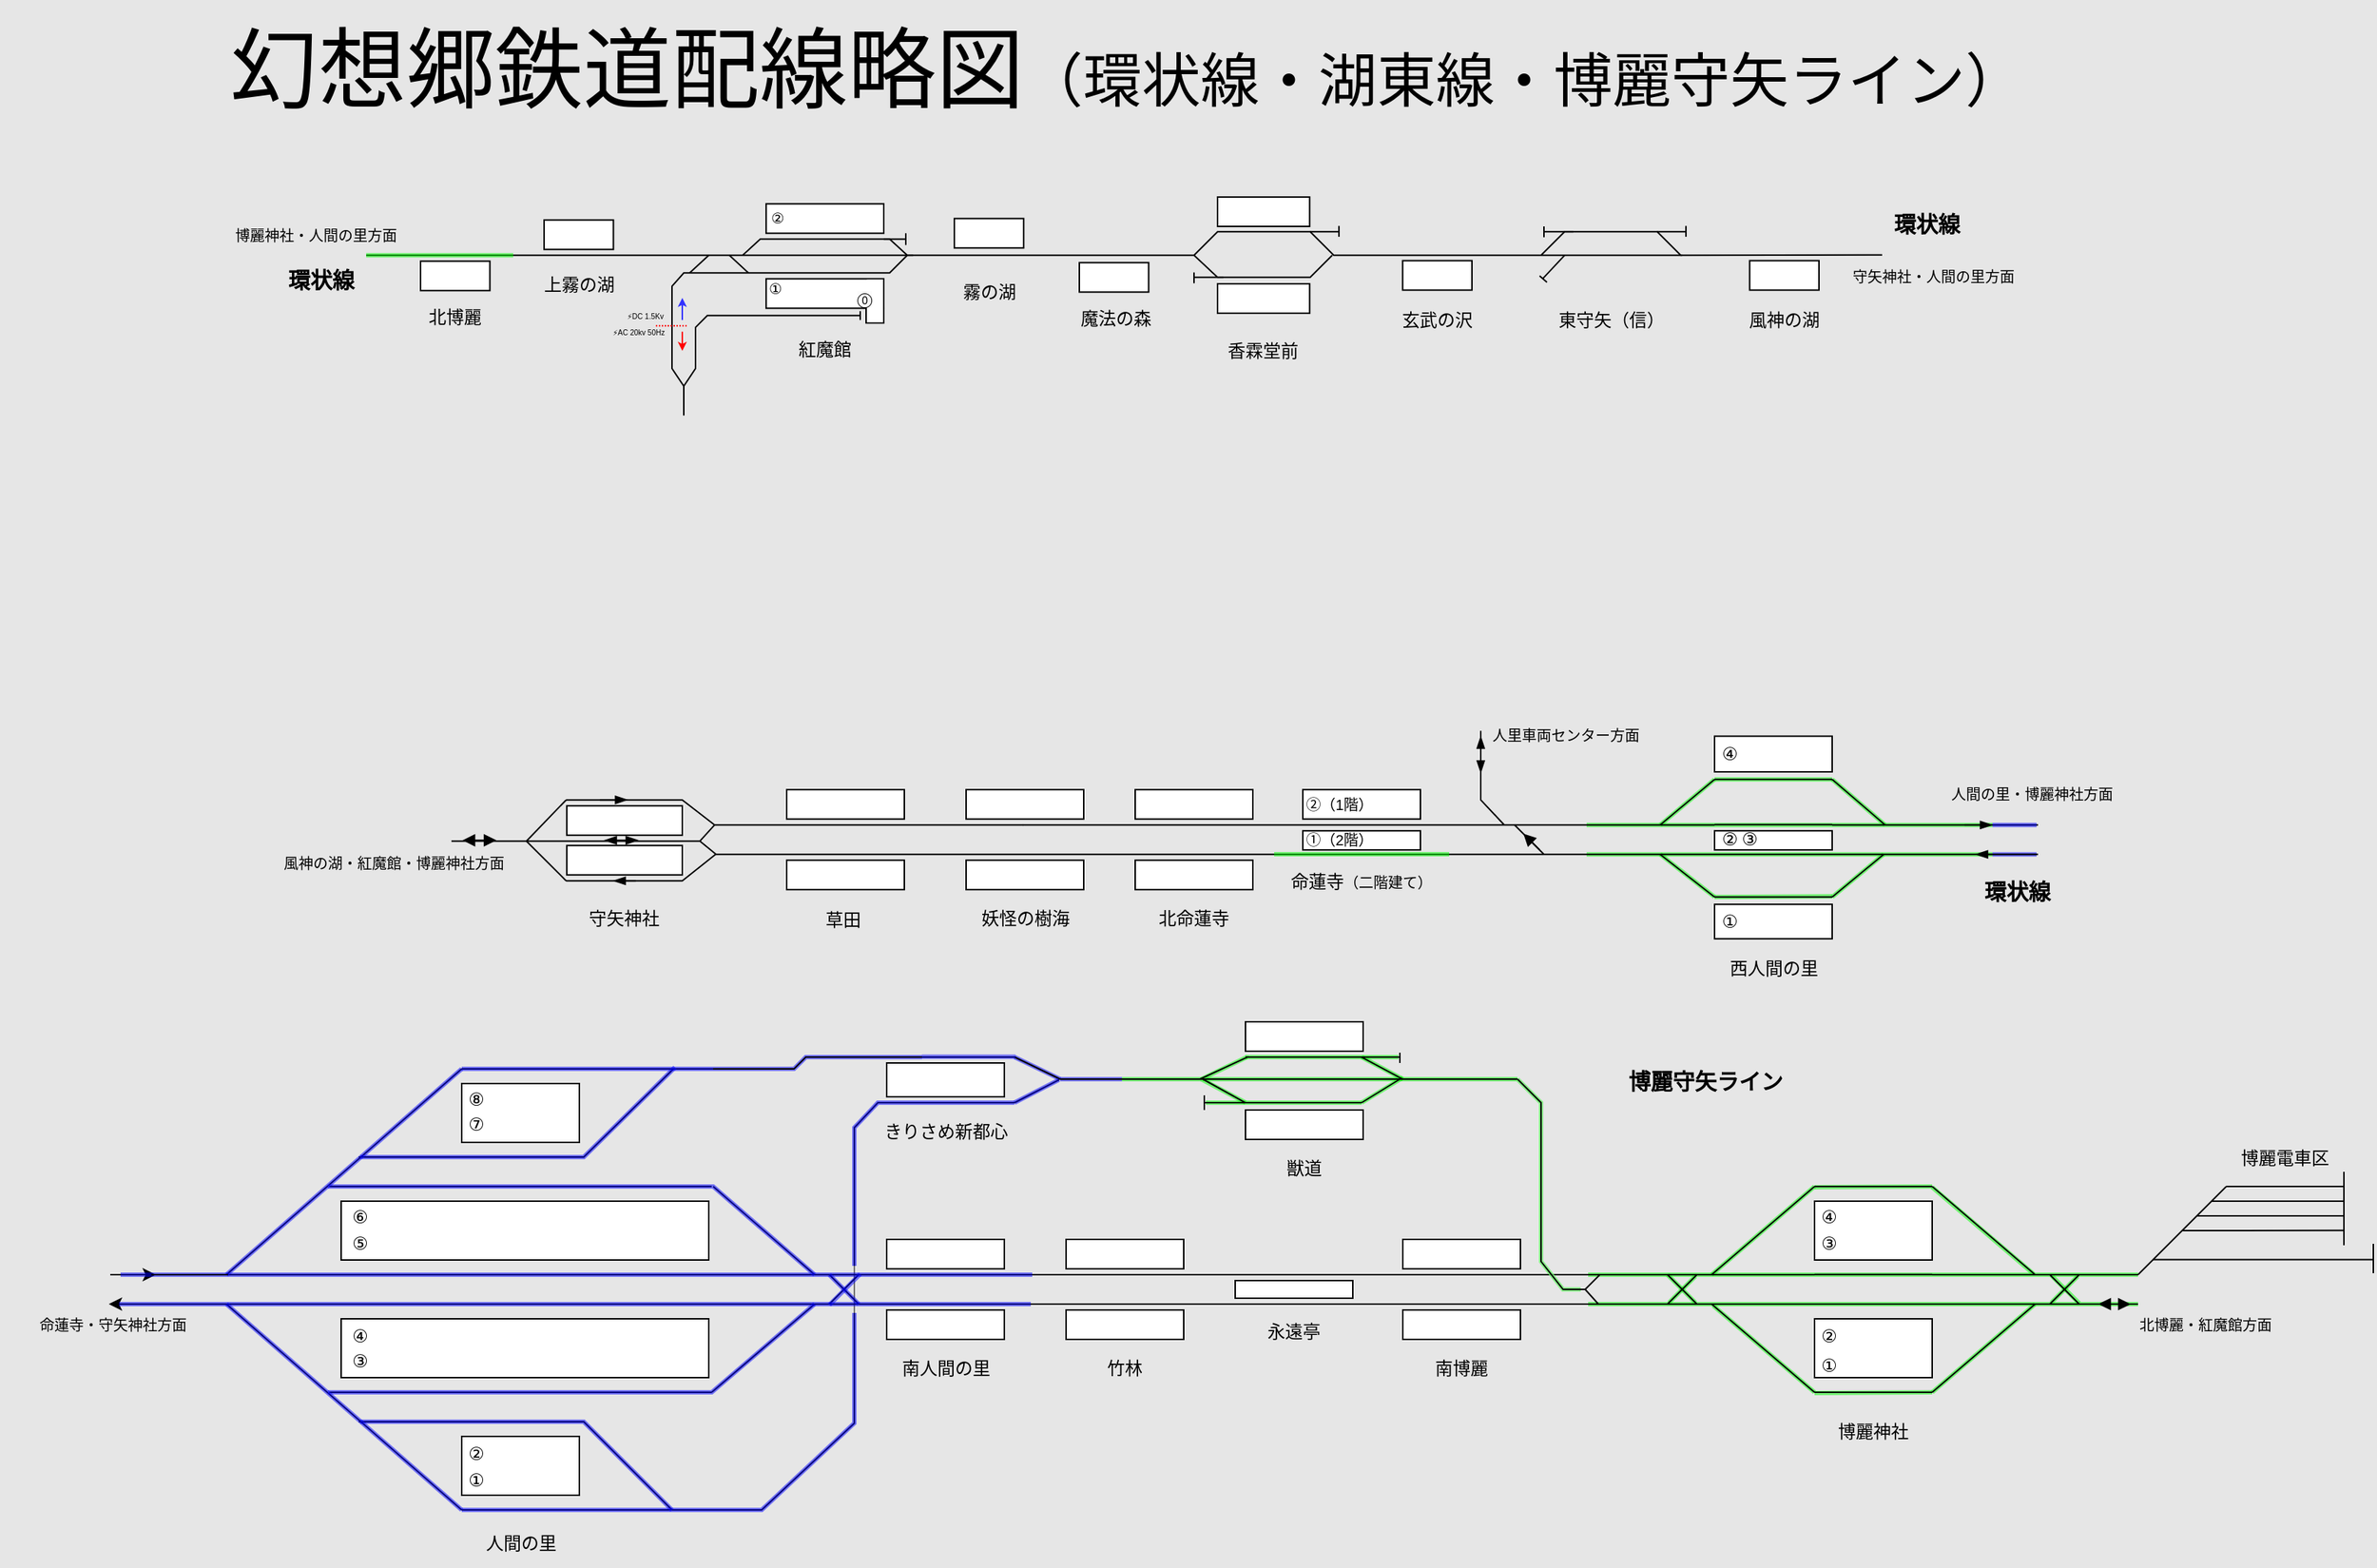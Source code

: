 <mxfile version="24.7.17">
  <diagram name="第 1 页" id="5KSprpMwUYVPSRvnmA9z">
    <mxGraphModel dx="882" dy="677" grid="1" gridSize="1" guides="1" tooltips="1" connect="1" arrows="1" fold="1" page="1" pageScale="1" pageWidth="1654" pageHeight="1169" background="#E6E6E6" math="0" shadow="0">
      <root>
        <mxCell id="0" />
        <mxCell id="1" parent="0" />
        <mxCell id="JexUMbqz_i8q1vHDtlvt-3" value="" style="rounded=0;whiteSpace=wrap;html=1;" parent="1" vertex="1">
          <mxGeometry x="1166" y="587.1" width="80" height="13" as="geometry" />
        </mxCell>
        <mxCell id="EGFDkehEQVp23pimZ-VM-83" value="" style="endArrow=none;html=1;rounded=0;strokeWidth=3;opacity=50;strokeColor=#00FF00;" parent="1" edge="1">
          <mxGeometry width="50" height="50" relative="1" as="geometry">
            <mxPoint x="1166" y="552.1" as="sourcePoint" />
            <mxPoint x="1129" y="583.1" as="targetPoint" />
          </mxGeometry>
        </mxCell>
        <mxCell id="EGFDkehEQVp23pimZ-VM-87" value="" style="endArrow=none;html=1;rounded=0;strokeWidth=3;opacity=50;strokeColor=#00FF00;" parent="1" edge="1">
          <mxGeometry width="50" height="50" relative="1" as="geometry">
            <mxPoint x="1246" y="552.1" as="sourcePoint" />
            <mxPoint x="1166" y="552.1" as="targetPoint" />
          </mxGeometry>
        </mxCell>
        <mxCell id="EGFDkehEQVp23pimZ-VM-86" value="" style="endArrow=none;html=1;rounded=0;strokeWidth=3;opacity=50;strokeColor=#00FF00;" parent="1" edge="1">
          <mxGeometry width="50" height="50" relative="1" as="geometry">
            <mxPoint x="1282" y="583.1" as="sourcePoint" />
            <mxPoint x="1246" y="552.1" as="targetPoint" />
          </mxGeometry>
        </mxCell>
        <mxCell id="EGFDkehEQVp23pimZ-VM-84" value="" style="endArrow=none;html=1;rounded=0;strokeWidth=3;opacity=50;strokeColor=#00FF00;" parent="1" edge="1">
          <mxGeometry width="50" height="50" relative="1" as="geometry">
            <mxPoint x="1281" y="603.1" as="sourcePoint" />
            <mxPoint x="1246" y="632.1" as="targetPoint" />
          </mxGeometry>
        </mxCell>
        <mxCell id="EGFDkehEQVp23pimZ-VM-88" value="" style="endArrow=none;html=1;rounded=0;strokeWidth=3;opacity=50;strokeColor=#00FF00;" parent="1" edge="1">
          <mxGeometry width="50" height="50" relative="1" as="geometry">
            <mxPoint x="1246.003" y="631.603" as="sourcePoint" />
            <mxPoint x="1166.008" y="632.107" as="targetPoint" />
          </mxGeometry>
        </mxCell>
        <mxCell id="EGFDkehEQVp23pimZ-VM-85" value="" style="endArrow=none;html=1;rounded=0;strokeWidth=3;opacity=50;strokeColor=#00FF00;" parent="1" edge="1">
          <mxGeometry width="50" height="50" relative="1" as="geometry">
            <mxPoint x="1166" y="632.1" as="sourcePoint" />
            <mxPoint x="1129" y="603.1" as="targetPoint" />
          </mxGeometry>
        </mxCell>
        <mxCell id="EGFDkehEQVp23pimZ-VM-80" value="" style="endArrow=none;html=1;rounded=0;strokeWidth=3;opacity=50;strokeColor=#00FF00;" parent="1" edge="1">
          <mxGeometry width="50" height="50" relative="1" as="geometry">
            <mxPoint x="1079" y="603.1" as="sourcePoint" />
            <mxPoint x="1355" y="603.1" as="targetPoint" />
          </mxGeometry>
        </mxCell>
        <mxCell id="EGFDkehEQVp23pimZ-VM-79" value="" style="endArrow=none;html=1;rounded=0;strokeColor=#00FF00;opacity=50;strokeWidth=3;" parent="1" edge="1">
          <mxGeometry width="50" height="50" relative="1" as="geometry">
            <mxPoint x="1079" y="583.1" as="sourcePoint" />
            <mxPoint x="1355" y="583.1" as="targetPoint" />
          </mxGeometry>
        </mxCell>
        <mxCell id="EGFDkehEQVp23pimZ-VM-1" value="" style="endArrow=none;html=1;rounded=0;" parent="1" edge="1">
          <mxGeometry width="50" height="50" relative="1" as="geometry">
            <mxPoint x="1166" y="552.1" as="sourcePoint" />
            <mxPoint x="1246" y="552.1" as="targetPoint" />
          </mxGeometry>
        </mxCell>
        <mxCell id="EGFDkehEQVp23pimZ-VM-2" value="" style="endArrow=none;html=1;rounded=0;" parent="1" edge="1">
          <mxGeometry width="50" height="50" relative="1" as="geometry">
            <mxPoint x="1166" y="582.93" as="sourcePoint" />
            <mxPoint x="1246" y="582.93" as="targetPoint" />
          </mxGeometry>
        </mxCell>
        <mxCell id="EGFDkehEQVp23pimZ-VM-3" value="" style="endArrow=none;html=1;rounded=0;" parent="1" edge="1">
          <mxGeometry width="50" height="50" relative="1" as="geometry">
            <mxPoint x="1166" y="603.1" as="sourcePoint" />
            <mxPoint x="1246" y="603.1" as="targetPoint" />
          </mxGeometry>
        </mxCell>
        <mxCell id="EGFDkehEQVp23pimZ-VM-4" value="" style="endArrow=none;html=1;rounded=0;" parent="1" edge="1">
          <mxGeometry width="50" height="50" relative="1" as="geometry">
            <mxPoint x="1166" y="632.11" as="sourcePoint" />
            <mxPoint x="1246" y="632.11" as="targetPoint" />
          </mxGeometry>
        </mxCell>
        <mxCell id="EGFDkehEQVp23pimZ-VM-6" value="" style="rounded=0;whiteSpace=wrap;html=1;" parent="1" vertex="1">
          <mxGeometry x="1166" y="522.74" width="80" height="24.26" as="geometry" />
        </mxCell>
        <mxCell id="EGFDkehEQVp23pimZ-VM-7" value="" style="rounded=0;whiteSpace=wrap;html=1;" parent="1" vertex="1">
          <mxGeometry x="1166" y="637.11" width="80" height="23.43" as="geometry" />
        </mxCell>
        <mxCell id="EGFDkehEQVp23pimZ-VM-8" value="" style="endArrow=none;html=1;rounded=0;" parent="1" edge="1">
          <mxGeometry width="50" height="50" relative="1" as="geometry">
            <mxPoint x="1246" y="552.1" as="sourcePoint" />
            <mxPoint x="1282" y="583.1" as="targetPoint" />
          </mxGeometry>
        </mxCell>
        <mxCell id="EGFDkehEQVp23pimZ-VM-9" value="" style="endArrow=none;html=1;rounded=0;" parent="1" edge="1">
          <mxGeometry width="50" height="50" relative="1" as="geometry">
            <mxPoint x="1246" y="603.1" as="sourcePoint" />
            <mxPoint x="1316" y="603.1" as="targetPoint" />
          </mxGeometry>
        </mxCell>
        <mxCell id="EGFDkehEQVp23pimZ-VM-10" value="" style="endArrow=none;html=1;rounded=0;" parent="1" edge="1">
          <mxGeometry width="50" height="50" relative="1" as="geometry">
            <mxPoint x="1246" y="632.1" as="sourcePoint" />
            <mxPoint x="1281" y="603.1" as="targetPoint" />
          </mxGeometry>
        </mxCell>
        <mxCell id="EGFDkehEQVp23pimZ-VM-11" value="" style="endArrow=none;html=1;rounded=0;" parent="1" edge="1">
          <mxGeometry width="50" height="50" relative="1" as="geometry">
            <mxPoint x="1246" y="583.1" as="sourcePoint" />
            <mxPoint x="1316" y="583.1" as="targetPoint" />
          </mxGeometry>
        </mxCell>
        <mxCell id="EGFDkehEQVp23pimZ-VM-12" value="" style="endArrow=none;html=1;rounded=0;" parent="1" edge="1">
          <mxGeometry width="50" height="50" relative="1" as="geometry">
            <mxPoint x="1316" y="583.1" as="sourcePoint" />
            <mxPoint x="1386" y="583.1" as="targetPoint" />
          </mxGeometry>
        </mxCell>
        <mxCell id="EGFDkehEQVp23pimZ-VM-13" value="" style="endArrow=none;html=1;rounded=0;" parent="1" edge="1">
          <mxGeometry width="50" height="50" relative="1" as="geometry">
            <mxPoint x="1316" y="603.1" as="sourcePoint" />
            <mxPoint x="1386" y="603.1" as="targetPoint" />
          </mxGeometry>
        </mxCell>
        <mxCell id="EGFDkehEQVp23pimZ-VM-26" value="" style="endArrow=none;html=1;rounded=0;" parent="1" edge="1">
          <mxGeometry width="50" height="50" relative="1" as="geometry">
            <mxPoint x="696" y="603.1" as="sourcePoint" />
            <mxPoint x="1166" y="603.1" as="targetPoint" />
          </mxGeometry>
        </mxCell>
        <mxCell id="EGFDkehEQVp23pimZ-VM-25" value="" style="endArrow=none;html=1;rounded=0;" parent="1" edge="1">
          <mxGeometry width="50" height="50" relative="1" as="geometry">
            <mxPoint x="695.667" y="583.1" as="sourcePoint" />
            <mxPoint x="1166" y="583.1" as="targetPoint" />
          </mxGeometry>
        </mxCell>
        <mxCell id="EGFDkehEQVp23pimZ-VM-27" value="" style="endArrow=none;html=1;rounded=0;" parent="1" edge="1">
          <mxGeometry width="50" height="50" relative="1" as="geometry">
            <mxPoint x="1129" y="603.1" as="sourcePoint" />
            <mxPoint x="1166" y="632.1" as="targetPoint" />
          </mxGeometry>
        </mxCell>
        <mxCell id="EGFDkehEQVp23pimZ-VM-28" value="" style="endArrow=none;html=1;rounded=0;" parent="1" edge="1">
          <mxGeometry width="50" height="50" relative="1" as="geometry">
            <mxPoint x="1129" y="583.1" as="sourcePoint" />
            <mxPoint x="1166" y="552.1" as="targetPoint" />
          </mxGeometry>
        </mxCell>
        <mxCell id="EGFDkehEQVp23pimZ-VM-31" value="" style="endArrow=none;html=1;rounded=0;" parent="1" edge="1">
          <mxGeometry width="50" height="50" relative="1" as="geometry">
            <mxPoint x="486" y="583.1" as="sourcePoint" />
            <mxPoint x="696" y="583.1" as="targetPoint" />
          </mxGeometry>
        </mxCell>
        <mxCell id="EGFDkehEQVp23pimZ-VM-32" value="" style="endArrow=none;html=1;rounded=0;" parent="1" edge="1">
          <mxGeometry width="50" height="50" relative="1" as="geometry">
            <mxPoint x="486" y="603.1" as="sourcePoint" />
            <mxPoint x="696" y="603.1" as="targetPoint" />
          </mxGeometry>
        </mxCell>
        <mxCell id="EGFDkehEQVp23pimZ-VM-51" value="" style="endArrow=blockThin;html=1;rounded=0;endFill=1;" parent="1" edge="1">
          <mxGeometry width="50" height="50" relative="1" as="geometry">
            <mxPoint x="408" y="566.1" as="sourcePoint" />
            <mxPoint x="426.76" y="566.05" as="targetPoint" />
          </mxGeometry>
        </mxCell>
        <mxCell id="EGFDkehEQVp23pimZ-VM-71" value="" style="rounded=0;whiteSpace=wrap;html=1;" parent="1" vertex="1">
          <mxGeometry x="886" y="587.11" width="80" height="12.99" as="geometry" />
        </mxCell>
        <mxCell id="EGFDkehEQVp23pimZ-VM-72" value="" style="rounded=0;whiteSpace=wrap;html=1;" parent="1" vertex="1">
          <mxGeometry x="886" y="559.1" width="80" height="20" as="geometry" />
        </mxCell>
        <mxCell id="EGFDkehEQVp23pimZ-VM-74" value="" style="rounded=0;whiteSpace=wrap;html=1;" parent="1" vertex="1">
          <mxGeometry x="657.002" y="607.103" width="80" height="20" as="geometry" />
        </mxCell>
        <mxCell id="EGFDkehEQVp23pimZ-VM-75" value="" style="rounded=0;whiteSpace=wrap;html=1;" parent="1" vertex="1">
          <mxGeometry x="657.002" y="559.103" width="80" height="20" as="geometry" />
        </mxCell>
        <mxCell id="EGFDkehEQVp23pimZ-VM-76" value="" style="rounded=0;whiteSpace=wrap;html=1;" parent="1" vertex="1">
          <mxGeometry x="535.005" y="607.105" width="80" height="20" as="geometry" />
        </mxCell>
        <mxCell id="EGFDkehEQVp23pimZ-VM-77" value="" style="rounded=0;whiteSpace=wrap;html=1;" parent="1" vertex="1">
          <mxGeometry x="535.005" y="559.105" width="80" height="20" as="geometry" />
        </mxCell>
        <mxCell id="EGFDkehEQVp23pimZ-VM-91" value="" style="endArrow=none;html=1;rounded=0;strokeColor=#0000FF;opacity=50;strokeWidth=3;" parent="1" edge="1">
          <mxGeometry width="50" height="50" relative="1" as="geometry">
            <mxPoint x="1355" y="583.1" as="sourcePoint" />
            <mxPoint x="1385" y="583.1" as="targetPoint" />
          </mxGeometry>
        </mxCell>
        <mxCell id="EGFDkehEQVp23pimZ-VM-109" value="西人間の里" style="text;strokeColor=none;align=center;fillColor=none;html=1;verticalAlign=middle;whiteSpace=wrap;rounded=0;" parent="1" vertex="1">
          <mxGeometry x="1168.5" y="666.1" width="75" height="30" as="geometry" />
        </mxCell>
        <mxCell id="EGFDkehEQVp23pimZ-VM-110" value="命蓮寺&lt;font style=&quot;font-size: 10px;&quot;&gt;（二階建て）&lt;/font&gt;" style="text;strokeColor=none;align=center;fillColor=none;html=1;verticalAlign=middle;whiteSpace=wrap;rounded=0;" parent="1" vertex="1">
          <mxGeometry x="868" y="607.1" width="116" height="30" as="geometry" />
        </mxCell>
        <mxCell id="EGFDkehEQVp23pimZ-VM-111" value="北命蓮寺" style="text;strokeColor=none;align=center;fillColor=none;html=1;verticalAlign=middle;whiteSpace=wrap;rounded=0;" parent="1" vertex="1">
          <mxGeometry x="782.004" y="632.106" width="60" height="30" as="geometry" />
        </mxCell>
        <mxCell id="EGFDkehEQVp23pimZ-VM-112" value="妖怪の樹海" style="text;strokeColor=none;align=center;fillColor=none;html=1;verticalAlign=middle;whiteSpace=wrap;rounded=0;" parent="1" vertex="1">
          <mxGeometry x="664.5" y="632.11" width="65.01" height="30" as="geometry" />
        </mxCell>
        <mxCell id="EGFDkehEQVp23pimZ-VM-117" value="&lt;font style=&quot;font-size: 10px;&quot;&gt;人間の里・博麗神社方面&lt;/font&gt;" style="text;strokeColor=none;align=center;fillColor=none;html=1;verticalAlign=middle;whiteSpace=wrap;rounded=0;" parent="1" vertex="1">
          <mxGeometry x="1305" y="547" width="154" height="30" as="geometry" />
        </mxCell>
        <mxCell id="EGFDkehEQVp23pimZ-VM-120" value="&lt;font style=&quot;font-size: 60px;&quot;&gt;&lt;font style=&quot;font-size: 60px;&quot;&gt;幻想郷鉄道配&lt;/font&gt;線略図&lt;/font&gt;&lt;font style=&quot;font-size: 40px;&quot;&gt;（環状線・湖東線・博麗守矢ライン）&lt;/font&gt;" style="text;strokeColor=none;align=center;fillColor=none;html=1;verticalAlign=middle;whiteSpace=wrap;rounded=0;" parent="1" vertex="1">
          <mxGeometry x="41.51" y="22" width="1449" height="96" as="geometry" />
        </mxCell>
        <mxCell id="EGFDkehEQVp23pimZ-VM-121" value="①" style="text;strokeColor=none;align=center;fillColor=none;html=1;verticalAlign=middle;whiteSpace=wrap;rounded=0;" parent="1" vertex="1">
          <mxGeometry x="1168.5" y="642.33" width="15" height="13" as="geometry" />
        </mxCell>
        <mxCell id="EGFDkehEQVp23pimZ-VM-122" value="②" style="text;strokeColor=none;align=center;fillColor=none;html=1;verticalAlign=middle;whiteSpace=wrap;rounded=0;" parent="1" vertex="1">
          <mxGeometry x="1168.5" y="586.1" width="15" height="14" as="geometry" />
        </mxCell>
        <mxCell id="EGFDkehEQVp23pimZ-VM-123" value="③" style="text;strokeColor=none;align=center;fillColor=none;html=1;verticalAlign=middle;whiteSpace=wrap;rounded=0;" parent="1" vertex="1">
          <mxGeometry x="1181" y="586.1" width="18.01" height="13" as="geometry" />
        </mxCell>
        <mxCell id="EGFDkehEQVp23pimZ-VM-124" value="④" style="text;strokeColor=none;align=center;fillColor=none;html=1;verticalAlign=middle;whiteSpace=wrap;rounded=0;" parent="1" vertex="1">
          <mxGeometry x="1168.5" y="527" width="15.03" height="15.74" as="geometry" />
        </mxCell>
        <mxCell id="-fVv7rPrCd2kUO5Vlaj1-45" value="&lt;span style=&quot;font-size: 15px;&quot;&gt;&lt;b&gt;環状線&lt;/b&gt;&lt;/span&gt;" style="text;strokeColor=none;align=center;fillColor=none;html=1;verticalAlign=middle;whiteSpace=wrap;rounded=0;" parent="1" vertex="1">
          <mxGeometry x="1304.997" y="613.097" width="134" height="30" as="geometry" />
        </mxCell>
        <mxCell id="JexUMbqz_i8q1vHDtlvt-4" value="" style="rounded=0;whiteSpace=wrap;html=1;" parent="1" vertex="1">
          <mxGeometry x="771.999" y="559.11" width="80" height="20" as="geometry" />
        </mxCell>
        <mxCell id="JexUMbqz_i8q1vHDtlvt-5" value="" style="rounded=0;whiteSpace=wrap;html=1;" parent="1" vertex="1">
          <mxGeometry x="771.999" y="607.11" width="80" height="20" as="geometry" />
        </mxCell>
        <mxCell id="JexUMbqz_i8q1vHDtlvt-6" value="" style="rounded=0;whiteSpace=wrap;html=1;" parent="1" vertex="1">
          <mxGeometry x="385.44" y="570.1" width="78.56" height="20" as="geometry" />
        </mxCell>
        <mxCell id="JexUMbqz_i8q1vHDtlvt-7" value="" style="rounded=0;whiteSpace=wrap;html=1;" parent="1" vertex="1">
          <mxGeometry x="385.44" y="597.1" width="78.56" height="20" as="geometry" />
        </mxCell>
        <mxCell id="JexUMbqz_i8q1vHDtlvt-8" value="守矢神社" style="text;strokeColor=none;align=center;fillColor=none;html=1;verticalAlign=middle;whiteSpace=wrap;rounded=0;" parent="1" vertex="1">
          <mxGeometry x="388.227" y="632.107" width="72.99" height="30" as="geometry" />
        </mxCell>
        <mxCell id="JexUMbqz_i8q1vHDtlvt-9" value="草田" style="text;html=1;align=center;verticalAlign=middle;resizable=0;points=[];autosize=1;strokeColor=none;fillColor=none;" parent="1" vertex="1">
          <mxGeometry x="552" y="635.1" width="42" height="26" as="geometry" />
        </mxCell>
        <mxCell id="JexUMbqz_i8q1vHDtlvt-10" value="" style="endArrow=none;html=1;rounded=0;strokeColor=#0000FF;opacity=50;strokeWidth=3;" parent="1" edge="1">
          <mxGeometry width="50" height="50" relative="1" as="geometry">
            <mxPoint x="1354.997" y="603.097" as="sourcePoint" />
            <mxPoint x="1384.997" y="603.097" as="targetPoint" />
          </mxGeometry>
        </mxCell>
        <mxCell id="JexUMbqz_i8q1vHDtlvt-11" value="" style="endArrow=blockThin;html=1;rounded=0;endFill=1;" parent="1" edge="1">
          <mxGeometry width="50" height="50" relative="1" as="geometry">
            <mxPoint x="1385" y="603.1" as="sourcePoint" />
            <mxPoint x="1343.5" y="603.1" as="targetPoint" />
          </mxGeometry>
        </mxCell>
        <mxCell id="JexUMbqz_i8q1vHDtlvt-12" value="" style="endArrow=blockThin;html=1;rounded=0;endFill=1;" parent="1" edge="1">
          <mxGeometry width="50" height="50" relative="1" as="geometry">
            <mxPoint x="1336" y="583.1" as="sourcePoint" />
            <mxPoint x="1355" y="583.1" as="targetPoint" />
          </mxGeometry>
        </mxCell>
        <mxCell id="JexUMbqz_i8q1vHDtlvt-15" value="" style="endArrow=none;html=1;rounded=0;" parent="1" edge="1">
          <mxGeometry width="50" height="50" relative="1" as="geometry">
            <mxPoint x="385" y="566.1" as="sourcePoint" />
            <mxPoint x="486" y="583.1" as="targetPoint" />
            <Array as="points">
              <mxPoint x="464" y="566.1" />
            </Array>
          </mxGeometry>
        </mxCell>
        <mxCell id="JexUMbqz_i8q1vHDtlvt-16" value="" style="endArrow=none;html=1;rounded=0;" parent="1" edge="1">
          <mxGeometry width="50" height="50" relative="1" as="geometry">
            <mxPoint x="385" y="621.1" as="sourcePoint" />
            <mxPoint x="486.62" y="603.1" as="targetPoint" />
            <Array as="points">
              <mxPoint x="464" y="621.1" />
            </Array>
          </mxGeometry>
        </mxCell>
        <mxCell id="JexUMbqz_i8q1vHDtlvt-17" value="" style="endArrow=none;html=1;rounded=0;" parent="1" edge="1">
          <mxGeometry width="50" height="50" relative="1" as="geometry">
            <mxPoint x="307" y="594.1" as="sourcePoint" />
            <mxPoint x="487" y="603.1" as="targetPoint" />
            <Array as="points">
              <mxPoint x="476" y="594.1" />
            </Array>
          </mxGeometry>
        </mxCell>
        <mxCell id="JexUMbqz_i8q1vHDtlvt-18" value="" style="endArrow=none;html=1;rounded=0;" parent="1" edge="1">
          <mxGeometry width="50" height="50" relative="1" as="geometry">
            <mxPoint x="476" y="594.1" as="sourcePoint" />
            <mxPoint x="486" y="583.1" as="targetPoint" />
          </mxGeometry>
        </mxCell>
        <mxCell id="JexUMbqz_i8q1vHDtlvt-19" value="" style="endArrow=none;html=1;rounded=0;" parent="1" edge="1">
          <mxGeometry width="50" height="50" relative="1" as="geometry">
            <mxPoint x="358" y="594.1" as="sourcePoint" />
            <mxPoint x="385" y="566.1" as="targetPoint" />
          </mxGeometry>
        </mxCell>
        <mxCell id="JexUMbqz_i8q1vHDtlvt-20" value="" style="endArrow=none;html=1;rounded=0;" parent="1" edge="1">
          <mxGeometry width="50" height="50" relative="1" as="geometry">
            <mxPoint x="385" y="621.1" as="sourcePoint" />
            <mxPoint x="358" y="594.1" as="targetPoint" />
          </mxGeometry>
        </mxCell>
        <mxCell id="JexUMbqz_i8q1vHDtlvt-21" value="" style="endArrow=block;startArrow=block;html=1;rounded=0;startFill=1;endFill=1;" parent="1" edge="1">
          <mxGeometry width="50" height="50" relative="1" as="geometry">
            <mxPoint x="314.57" y="593.53" as="sourcePoint" />
            <mxPoint x="337.57" y="593.53" as="targetPoint" />
          </mxGeometry>
        </mxCell>
        <mxCell id="JexUMbqz_i8q1vHDtlvt-22" value="" style="endArrow=blockThin;html=1;rounded=0;endFill=1;" parent="1" edge="1">
          <mxGeometry width="50" height="50" relative="1" as="geometry">
            <mxPoint x="432.387" y="621.097" as="sourcePoint" />
            <mxPoint x="417.05" y="621.11" as="targetPoint" />
          </mxGeometry>
        </mxCell>
        <mxCell id="JexUMbqz_i8q1vHDtlvt-23" value="" style="endArrow=blockThin;startArrow=blockThin;html=1;rounded=0;startFill=1;endFill=1;" parent="1" edge="1">
          <mxGeometry width="50" height="50" relative="1" as="geometry">
            <mxPoint x="410.997" y="593.547" as="sourcePoint" />
            <mxPoint x="433.997" y="593.547" as="targetPoint" />
          </mxGeometry>
        </mxCell>
        <mxCell id="JexUMbqz_i8q1vHDtlvt-24" value="" style="endArrow=none;html=1;rounded=0;" parent="1" edge="1">
          <mxGeometry width="50" height="50" relative="1" as="geometry">
            <mxPoint x="1030" y="583.1" as="sourcePoint" />
            <mxPoint x="1050" y="603.1" as="targetPoint" />
          </mxGeometry>
        </mxCell>
        <mxCell id="JexUMbqz_i8q1vHDtlvt-25" value="" style="endArrow=none;html=1;rounded=0;" parent="1" edge="1">
          <mxGeometry width="50" height="50" relative="1" as="geometry">
            <mxPoint x="1007" y="519.1" as="sourcePoint" />
            <mxPoint x="1023" y="583.1" as="targetPoint" />
            <Array as="points">
              <mxPoint x="1007" y="566.1" />
            </Array>
          </mxGeometry>
        </mxCell>
        <mxCell id="JexUMbqz_i8q1vHDtlvt-26" value="" style="endArrow=block;html=1;rounded=0;endFill=1;" parent="1" edge="1">
          <mxGeometry width="50" height="50" relative="1" as="geometry">
            <mxPoint x="1047" y="600" as="sourcePoint" />
            <mxPoint x="1036" y="589" as="targetPoint" />
          </mxGeometry>
        </mxCell>
        <mxCell id="JexUMbqz_i8q1vHDtlvt-27" value="&lt;font style=&quot;font-size: 10px;&quot;&gt;人里車両センター方面&lt;/font&gt;" style="text;strokeColor=none;align=center;fillColor=none;html=1;verticalAlign=middle;whiteSpace=wrap;rounded=0;" parent="1" vertex="1">
          <mxGeometry x="1003.55" y="507" width="122.04" height="30" as="geometry" />
        </mxCell>
        <mxCell id="JexUMbqz_i8q1vHDtlvt-28" value="&lt;font style=&quot;font-size: 10px;&quot;&gt;①（2階）&lt;/font&gt;" style="text;strokeColor=none;align=center;fillColor=none;html=1;verticalAlign=middle;whiteSpace=wrap;rounded=0;" parent="1" vertex="1">
          <mxGeometry x="886" y="586.6" width="50" height="13" as="geometry" />
        </mxCell>
        <mxCell id="JexUMbqz_i8q1vHDtlvt-29" value="&lt;font style=&quot;font-size: 10px;&quot;&gt;②（1階）&lt;/font&gt;" style="text;strokeColor=none;align=center;fillColor=none;html=1;verticalAlign=middle;whiteSpace=wrap;rounded=0;" parent="1" vertex="1">
          <mxGeometry x="885.997" y="562.597" width="50" height="13" as="geometry" />
        </mxCell>
        <mxCell id="JexUMbqz_i8q1vHDtlvt-30" value="" style="endArrow=none;html=1;rounded=0;strokeWidth=3;opacity=50;strokeColor=#00FF00;" parent="1" edge="1">
          <mxGeometry width="50" height="50" relative="1" as="geometry">
            <mxPoint x="866.497" y="602.997" as="sourcePoint" />
            <mxPoint x="985.5" y="603" as="targetPoint" />
          </mxGeometry>
        </mxCell>
        <mxCell id="JexUMbqz_i8q1vHDtlvt-31" value="" style="endArrow=blockThin;startArrow=blockThin;html=1;rounded=0;startFill=1;endFill=1;" parent="1" edge="1">
          <mxGeometry width="50" height="50" relative="1" as="geometry">
            <mxPoint x="1007" y="547.74" as="sourcePoint" />
            <mxPoint x="1007" y="522.74" as="targetPoint" />
          </mxGeometry>
        </mxCell>
        <mxCell id="3LQZuKRuzb0xZN11myiw-1" value="" style="endArrow=none;html=1;rounded=0;opacity=50;" parent="1" edge="1">
          <mxGeometry width="50" height="50" relative="1" as="geometry">
            <mxPoint x="581" y="915.003" as="sourcePoint" />
            <mxPoint x="581" y="883.004" as="targetPoint" />
          </mxGeometry>
        </mxCell>
        <mxCell id="3LQZuKRuzb0xZN11myiw-2" value="" style="endArrow=none;html=1;rounded=0;strokeColor=#00FF00;opacity=50;strokeWidth=3;" parent="1" edge="1">
          <mxGeometry width="50" height="50" relative="1" as="geometry">
            <mxPoint x="926" y="741.004" as="sourcePoint" />
            <mxPoint x="954" y="756.004" as="targetPoint" />
          </mxGeometry>
        </mxCell>
        <mxCell id="3LQZuKRuzb0xZN11myiw-3" value="" style="endArrow=none;html=1;rounded=0;strokeColor=#00FF00;opacity=50;strokeWidth=3;" parent="1" edge="1">
          <mxGeometry width="50" height="50" relative="1" as="geometry">
            <mxPoint x="817" y="756.004" as="sourcePoint" />
            <mxPoint x="848" y="741.004" as="targetPoint" />
          </mxGeometry>
        </mxCell>
        <mxCell id="3LQZuKRuzb0xZN11myiw-4" value="" style="endArrow=none;html=1;rounded=0;strokeColor=#0000FF;opacity=50;strokeWidth=3;" parent="1" edge="1">
          <mxGeometry width="50" height="50" relative="1" as="geometry">
            <mxPoint x="690" y="741.004" as="sourcePoint" />
            <mxPoint x="721" y="756.004" as="targetPoint" />
          </mxGeometry>
        </mxCell>
        <mxCell id="3LQZuKRuzb0xZN11myiw-5" value="" style="endArrow=none;html=1;rounded=0;strokeColor=#0000FF;strokeWidth=3;opacity=50;" parent="1" edge="1">
          <mxGeometry width="50" height="50" relative="1" as="geometry">
            <mxPoint x="721" y="756.004" as="sourcePoint" />
            <mxPoint x="763" y="756.004" as="targetPoint" />
          </mxGeometry>
        </mxCell>
        <mxCell id="3LQZuKRuzb0xZN11myiw-6" value="" style="endArrow=none;html=1;rounded=0;strokeColor=#00FF00;strokeWidth=3;opacity=50;" parent="1" edge="1">
          <mxGeometry width="50" height="50" relative="1" as="geometry">
            <mxPoint x="763" y="756.004" as="sourcePoint" />
            <mxPoint x="817" y="756.004" as="targetPoint" />
          </mxGeometry>
        </mxCell>
        <mxCell id="3LQZuKRuzb0xZN11myiw-7" value="" style="endArrow=none;html=1;rounded=0;strokeWidth=3;opacity=50;strokeColor=#00FF00;" parent="1" edge="1">
          <mxGeometry width="50" height="50" relative="1" as="geometry">
            <mxPoint x="817" y="756.004" as="sourcePoint" />
            <mxPoint x="847.097" y="772.01" as="targetPoint" />
          </mxGeometry>
        </mxCell>
        <mxCell id="3LQZuKRuzb0xZN11myiw-8" value="" style="endArrow=none;html=1;rounded=0;strokeWidth=3;opacity=50;strokeColor=#00FF00;" parent="1" edge="1">
          <mxGeometry width="50" height="50" relative="1" as="geometry">
            <mxPoint x="1234" y="829.004" as="sourcePoint" />
            <mxPoint x="1164.003" y="889.006" as="targetPoint" />
          </mxGeometry>
        </mxCell>
        <mxCell id="3LQZuKRuzb0xZN11myiw-9" value="" style="endArrow=none;html=1;rounded=0;strokeWidth=3;opacity=50;strokeColor=#00FF00;" parent="1" edge="1">
          <mxGeometry width="50" height="50" relative="1" as="geometry">
            <mxPoint x="1314" y="829.004" as="sourcePoint" />
            <mxPoint x="1234.005" y="829.508" as="targetPoint" />
          </mxGeometry>
        </mxCell>
        <mxCell id="3LQZuKRuzb0xZN11myiw-10" value="" style="endArrow=none;html=1;rounded=0;strokeWidth=3;opacity=50;strokeColor=#00FF00;" parent="1" edge="1">
          <mxGeometry width="50" height="50" relative="1" as="geometry">
            <mxPoint x="1383.003" y="888.506" as="sourcePoint" />
            <mxPoint x="1314.003" y="829.506" as="targetPoint" />
          </mxGeometry>
        </mxCell>
        <mxCell id="3LQZuKRuzb0xZN11myiw-11" value="" style="endArrow=none;html=1;rounded=0;strokeWidth=3;opacity=50;strokeColor=#00FF00;" parent="1" edge="1">
          <mxGeometry width="50" height="50" relative="1" as="geometry">
            <mxPoint x="1413.003" y="890.006" as="sourcePoint" />
            <mxPoint x="1395.003" y="908.006" as="targetPoint" />
          </mxGeometry>
        </mxCell>
        <mxCell id="3LQZuKRuzb0xZN11myiw-12" value="" style="endArrow=none;html=1;rounded=0;strokeWidth=3;opacity=50;strokeColor=#00FF00;" parent="1" edge="1">
          <mxGeometry width="50" height="50" relative="1" as="geometry">
            <mxPoint x="1394.998" y="889.501" as="sourcePoint" />
            <mxPoint x="1413.993" y="908.496" as="targetPoint" />
          </mxGeometry>
        </mxCell>
        <mxCell id="3LQZuKRuzb0xZN11myiw-13" value="" style="endArrow=none;html=1;rounded=0;strokeWidth=3;opacity=50;strokeColor=#00FF00;" parent="1" edge="1">
          <mxGeometry width="50" height="50" relative="1" as="geometry">
            <mxPoint x="1384.003" y="909.006" as="sourcePoint" />
            <mxPoint x="1314.005" y="969.008" as="targetPoint" />
          </mxGeometry>
        </mxCell>
        <mxCell id="3LQZuKRuzb0xZN11myiw-14" value="" style="endArrow=none;html=1;rounded=0;strokeWidth=3;opacity=50;strokeColor=#00FF00;" parent="1" edge="1">
          <mxGeometry width="50" height="50" relative="1" as="geometry">
            <mxPoint x="1314.003" y="969.006" as="sourcePoint" />
            <mxPoint x="1234.008" y="969.511" as="targetPoint" />
          </mxGeometry>
        </mxCell>
        <mxCell id="3LQZuKRuzb0xZN11myiw-15" value="" style="endArrow=none;html=1;rounded=0;strokeWidth=3;opacity=50;strokeColor=#00FF00;" parent="1" edge="1">
          <mxGeometry width="50" height="50" relative="1" as="geometry">
            <mxPoint x="1234" y="969.003" as="sourcePoint" />
            <mxPoint x="1165" y="910.003" as="targetPoint" />
          </mxGeometry>
        </mxCell>
        <mxCell id="3LQZuKRuzb0xZN11myiw-16" value="" style="endArrow=none;html=1;rounded=0;strokeWidth=3;opacity=50;strokeColor=#00FF00;" parent="1" edge="1">
          <mxGeometry width="50" height="50" relative="1" as="geometry">
            <mxPoint x="1134.005" y="889.008" as="sourcePoint" />
            <mxPoint x="1153" y="908.003" as="targetPoint" />
          </mxGeometry>
        </mxCell>
        <mxCell id="3LQZuKRuzb0xZN11myiw-17" value="" style="endArrow=none;html=1;rounded=0;strokeWidth=3;opacity=50;strokeColor=#00FF00;" parent="1" edge="1">
          <mxGeometry width="50" height="50" relative="1" as="geometry">
            <mxPoint x="1153" y="890.004" as="sourcePoint" />
            <mxPoint x="1135" y="908.003" as="targetPoint" />
          </mxGeometry>
        </mxCell>
        <mxCell id="3LQZuKRuzb0xZN11myiw-18" value="" style="endArrow=none;html=1;rounded=0;strokeWidth=3;opacity=50;strokeColor=#00FF00;" parent="1" edge="1">
          <mxGeometry width="50" height="50" relative="1" as="geometry">
            <mxPoint x="1080.003" y="909.016" as="sourcePoint" />
            <mxPoint x="1454" y="909.003" as="targetPoint" />
          </mxGeometry>
        </mxCell>
        <mxCell id="3LQZuKRuzb0xZN11myiw-19" value="" style="endArrow=none;html=1;rounded=0;strokeColor=#00FF00;opacity=50;strokeWidth=3;" parent="1" edge="1">
          <mxGeometry width="50" height="50" relative="1" as="geometry">
            <mxPoint x="926" y="772.004" as="sourcePoint" />
            <mxPoint x="953.997" y="755.0" as="targetPoint" />
          </mxGeometry>
        </mxCell>
        <mxCell id="3LQZuKRuzb0xZN11myiw-20" value="" style="endArrow=none;html=1;rounded=0;strokeWidth=3;opacity=50;strokeColor=#00FF00;" parent="1" edge="1">
          <mxGeometry width="50" height="50" relative="1" as="geometry">
            <mxPoint x="820" y="772" as="sourcePoint" />
            <mxPoint x="926.004" y="771.997" as="targetPoint" />
          </mxGeometry>
        </mxCell>
        <mxCell id="3LQZuKRuzb0xZN11myiw-21" value="" style="endArrow=none;html=1;rounded=0;strokeWidth=3;opacity=50;strokeColor=#00FF00;" parent="1" edge="1">
          <mxGeometry width="50" height="50" relative="1" as="geometry">
            <mxPoint x="846.997" y="741.0" as="sourcePoint" />
            <mxPoint x="951" y="741" as="targetPoint" />
          </mxGeometry>
        </mxCell>
        <mxCell id="3LQZuKRuzb0xZN11myiw-22" value="" style="endArrow=none;html=1;rounded=0;strokeWidth=3;opacity=50;strokeColor=#00FF00;" parent="1" edge="1">
          <mxGeometry width="50" height="50" relative="1" as="geometry">
            <mxPoint x="818" y="756.004" as="sourcePoint" />
            <mxPoint x="954" y="756.004" as="targetPoint" />
          </mxGeometry>
        </mxCell>
        <mxCell id="3LQZuKRuzb0xZN11myiw-23" value="" style="endArrow=none;html=1;rounded=0;strokeColor=#00FF00;opacity=50;strokeWidth=3;" parent="1" edge="1">
          <mxGeometry width="50" height="50" relative="1" as="geometry">
            <mxPoint x="954" y="756.004" as="sourcePoint" />
            <mxPoint x="1032" y="756.004" as="targetPoint" />
          </mxGeometry>
        </mxCell>
        <mxCell id="3LQZuKRuzb0xZN11myiw-24" value="" style="endArrow=none;html=1;rounded=0;strokeColor=#00FF00;opacity=50;strokeWidth=3;" parent="1" edge="1">
          <mxGeometry width="50" height="50" relative="1" as="geometry">
            <mxPoint x="1080" y="889.014" as="sourcePoint" />
            <mxPoint x="1454" y="889.004" as="targetPoint" />
          </mxGeometry>
        </mxCell>
        <mxCell id="3LQZuKRuzb0xZN11myiw-25" value="" style="endArrow=none;html=1;rounded=0;" parent="1" edge="1">
          <mxGeometry width="50" height="50" relative="1" as="geometry">
            <mxPoint x="1234" y="829.004" as="sourcePoint" />
            <mxPoint x="1314" y="829.004" as="targetPoint" />
          </mxGeometry>
        </mxCell>
        <mxCell id="3LQZuKRuzb0xZN11myiw-26" value="" style="endArrow=none;html=1;rounded=0;" parent="1" edge="1">
          <mxGeometry width="50" height="50" relative="1" as="geometry">
            <mxPoint x="1234" y="888.833" as="sourcePoint" />
            <mxPoint x="1314" y="888.833" as="targetPoint" />
          </mxGeometry>
        </mxCell>
        <mxCell id="3LQZuKRuzb0xZN11myiw-27" value="" style="endArrow=none;html=1;rounded=0;" parent="1" edge="1">
          <mxGeometry width="50" height="50" relative="1" as="geometry">
            <mxPoint x="1234" y="909.003" as="sourcePoint" />
            <mxPoint x="1314" y="909.003" as="targetPoint" />
          </mxGeometry>
        </mxCell>
        <mxCell id="3LQZuKRuzb0xZN11myiw-28" value="" style="endArrow=none;html=1;rounded=0;" parent="1" edge="1">
          <mxGeometry width="50" height="50" relative="1" as="geometry">
            <mxPoint x="1234" y="969.003" as="sourcePoint" />
            <mxPoint x="1314" y="969.003" as="targetPoint" />
          </mxGeometry>
        </mxCell>
        <mxCell id="3LQZuKRuzb0xZN11myiw-29" value="" style="rounded=0;whiteSpace=wrap;html=1;" parent="1" vertex="1">
          <mxGeometry x="1234" y="839.004" width="80" height="40" as="geometry" />
        </mxCell>
        <mxCell id="3LQZuKRuzb0xZN11myiw-30" value="" style="rounded=0;whiteSpace=wrap;html=1;" parent="1" vertex="1">
          <mxGeometry x="1234" y="919.003" width="80" height="40" as="geometry" />
        </mxCell>
        <mxCell id="3LQZuKRuzb0xZN11myiw-31" value="" style="endArrow=none;html=1;rounded=0;" parent="1" edge="1">
          <mxGeometry width="50" height="50" relative="1" as="geometry">
            <mxPoint x="1314" y="829.004" as="sourcePoint" />
            <mxPoint x="1384" y="889.004" as="targetPoint" />
          </mxGeometry>
        </mxCell>
        <mxCell id="3LQZuKRuzb0xZN11myiw-32" value="" style="endArrow=none;html=1;rounded=0;" parent="1" edge="1">
          <mxGeometry width="50" height="50" relative="1" as="geometry">
            <mxPoint x="1314" y="909.003" as="sourcePoint" />
            <mxPoint x="1384" y="909.003" as="targetPoint" />
          </mxGeometry>
        </mxCell>
        <mxCell id="3LQZuKRuzb0xZN11myiw-33" value="" style="endArrow=none;html=1;rounded=0;" parent="1" edge="1">
          <mxGeometry width="50" height="50" relative="1" as="geometry">
            <mxPoint x="1314" y="969.003" as="sourcePoint" />
            <mxPoint x="1384" y="909.003" as="targetPoint" />
          </mxGeometry>
        </mxCell>
        <mxCell id="3LQZuKRuzb0xZN11myiw-34" value="" style="endArrow=none;html=1;rounded=0;" parent="1" edge="1">
          <mxGeometry width="50" height="50" relative="1" as="geometry">
            <mxPoint x="1314" y="889.004" as="sourcePoint" />
            <mxPoint x="1384" y="889.004" as="targetPoint" />
          </mxGeometry>
        </mxCell>
        <mxCell id="3LQZuKRuzb0xZN11myiw-35" value="" style="endArrow=none;html=1;rounded=0;" parent="1" edge="1">
          <mxGeometry width="50" height="50" relative="1" as="geometry">
            <mxPoint x="1384" y="889.004" as="sourcePoint" />
            <mxPoint x="1454" y="889.004" as="targetPoint" />
          </mxGeometry>
        </mxCell>
        <mxCell id="3LQZuKRuzb0xZN11myiw-36" value="" style="endArrow=none;html=1;rounded=0;" parent="1" edge="1">
          <mxGeometry width="50" height="50" relative="1" as="geometry">
            <mxPoint x="1384" y="909.003" as="sourcePoint" />
            <mxPoint x="1454" y="909.003" as="targetPoint" />
          </mxGeometry>
        </mxCell>
        <mxCell id="3LQZuKRuzb0xZN11myiw-37" value="" style="endArrow=none;html=1;rounded=0;" parent="1" edge="1">
          <mxGeometry width="50" height="50" relative="1" as="geometry">
            <mxPoint x="1394" y="889.004" as="sourcePoint" />
            <mxPoint x="1414" y="909.003" as="targetPoint" />
          </mxGeometry>
        </mxCell>
        <mxCell id="3LQZuKRuzb0xZN11myiw-38" value="" style="endArrow=none;html=1;rounded=0;" parent="1" edge="1">
          <mxGeometry width="50" height="50" relative="1" as="geometry">
            <mxPoint x="1394" y="909.003" as="sourcePoint" />
            <mxPoint x="1414" y="889.004" as="targetPoint" />
          </mxGeometry>
        </mxCell>
        <mxCell id="3LQZuKRuzb0xZN11myiw-40" value="" style="endArrow=none;html=1;rounded=0;" parent="1" edge="1">
          <mxGeometry width="50" height="50" relative="1" as="geometry">
            <mxPoint x="1454" y="889.004" as="sourcePoint" />
            <mxPoint x="1514" y="829.004" as="targetPoint" />
          </mxGeometry>
        </mxCell>
        <mxCell id="3LQZuKRuzb0xZN11myiw-41" value="" style="endArrow=none;html=1;rounded=0;" parent="1" edge="1">
          <mxGeometry width="50" height="50" relative="1" as="geometry">
            <mxPoint x="1514" y="829.004" as="sourcePoint" />
            <mxPoint x="1594" y="829.004" as="targetPoint" />
          </mxGeometry>
        </mxCell>
        <mxCell id="3LQZuKRuzb0xZN11myiw-42" value="" style="endArrow=none;html=1;rounded=0;" parent="1" edge="1">
          <mxGeometry width="50" height="50" relative="1" as="geometry">
            <mxPoint x="1504" y="839.004" as="sourcePoint" />
            <mxPoint x="1594" y="839.004" as="targetPoint" />
          </mxGeometry>
        </mxCell>
        <mxCell id="3LQZuKRuzb0xZN11myiw-43" value="" style="endArrow=none;html=1;rounded=0;" parent="1" edge="1">
          <mxGeometry width="50" height="50" relative="1" as="geometry">
            <mxPoint x="1494" y="849.004" as="sourcePoint" />
            <mxPoint x="1594" y="849.004" as="targetPoint" />
          </mxGeometry>
        </mxCell>
        <mxCell id="3LQZuKRuzb0xZN11myiw-44" value="" style="endArrow=none;html=1;rounded=0;" parent="1" edge="1">
          <mxGeometry width="50" height="50" relative="1" as="geometry">
            <mxPoint x="1484" y="859.004" as="sourcePoint" />
            <mxPoint x="1594" y="858.833" as="targetPoint" />
          </mxGeometry>
        </mxCell>
        <mxCell id="3LQZuKRuzb0xZN11myiw-45" value="" style="endArrow=none;html=1;rounded=0;" parent="1" edge="1">
          <mxGeometry width="50" height="50" relative="1" as="geometry">
            <mxPoint x="1594" y="869.004" as="sourcePoint" />
            <mxPoint x="1594" y="819.004" as="targetPoint" />
          </mxGeometry>
        </mxCell>
        <mxCell id="3LQZuKRuzb0xZN11myiw-46" value="" style="endArrow=none;html=1;rounded=0;" parent="1" edge="1">
          <mxGeometry width="50" height="50" relative="1" as="geometry">
            <mxPoint x="1464" y="878.764" as="sourcePoint" />
            <mxPoint x="1614" y="878.764" as="targetPoint" />
          </mxGeometry>
        </mxCell>
        <mxCell id="3LQZuKRuzb0xZN11myiw-47" value="" style="endArrow=none;html=1;rounded=0;" parent="1" edge="1">
          <mxGeometry width="50" height="50" relative="1" as="geometry">
            <mxPoint x="1614" y="888.004" as="sourcePoint" />
            <mxPoint x="1614" y="868.004" as="targetPoint" />
          </mxGeometry>
        </mxCell>
        <mxCell id="3LQZuKRuzb0xZN11myiw-48" value="" style="endArrow=none;html=1;rounded=0;" parent="1" edge="1">
          <mxGeometry width="50" height="50" relative="1" as="geometry">
            <mxPoint x="764" y="909.003" as="sourcePoint" />
            <mxPoint x="1234" y="909.003" as="targetPoint" />
          </mxGeometry>
        </mxCell>
        <mxCell id="3LQZuKRuzb0xZN11myiw-49" value="" style="endArrow=none;html=1;rounded=0;" parent="1" edge="1">
          <mxGeometry width="50" height="50" relative="1" as="geometry">
            <mxPoint x="763.667" y="889.004" as="sourcePoint" />
            <mxPoint x="1234" y="889.004" as="targetPoint" />
          </mxGeometry>
        </mxCell>
        <mxCell id="3LQZuKRuzb0xZN11myiw-50" value="" style="endArrow=none;html=1;rounded=0;" parent="1" edge="1">
          <mxGeometry width="50" height="50" relative="1" as="geometry">
            <mxPoint x="1164" y="909.003" as="sourcePoint" />
            <mxPoint x="1234" y="969.003" as="targetPoint" />
          </mxGeometry>
        </mxCell>
        <mxCell id="3LQZuKRuzb0xZN11myiw-51" value="" style="endArrow=none;html=1;rounded=0;" parent="1" edge="1">
          <mxGeometry width="50" height="50" relative="1" as="geometry">
            <mxPoint x="1164" y="889.004" as="sourcePoint" />
            <mxPoint x="1234" y="829.004" as="targetPoint" />
          </mxGeometry>
        </mxCell>
        <mxCell id="3LQZuKRuzb0xZN11myiw-52" value="" style="endArrow=none;html=1;rounded=0;" parent="1" edge="1">
          <mxGeometry width="50" height="50" relative="1" as="geometry">
            <mxPoint x="1134" y="889.004" as="sourcePoint" />
            <mxPoint x="1154" y="909.003" as="targetPoint" />
          </mxGeometry>
        </mxCell>
        <mxCell id="3LQZuKRuzb0xZN11myiw-53" value="" style="endArrow=none;html=1;rounded=0;" parent="1" edge="1">
          <mxGeometry width="50" height="50" relative="1" as="geometry">
            <mxPoint x="1134" y="909.003" as="sourcePoint" />
            <mxPoint x="1154" y="889.004" as="targetPoint" />
          </mxGeometry>
        </mxCell>
        <mxCell id="3LQZuKRuzb0xZN11myiw-54" value="" style="endArrow=none;html=1;rounded=0;" parent="1" edge="1">
          <mxGeometry width="50" height="50" relative="1" as="geometry">
            <mxPoint x="554" y="889.004" as="sourcePoint" />
            <mxPoint x="764" y="889.004" as="targetPoint" />
          </mxGeometry>
        </mxCell>
        <mxCell id="3LQZuKRuzb0xZN11myiw-55" value="" style="endArrow=none;html=1;rounded=0;" parent="1" edge="1">
          <mxGeometry width="50" height="50" relative="1" as="geometry">
            <mxPoint x="554" y="909.003" as="sourcePoint" />
            <mxPoint x="764" y="909.003" as="targetPoint" />
          </mxGeometry>
        </mxCell>
        <mxCell id="3LQZuKRuzb0xZN11myiw-56" value="" style="endArrow=none;html=1;rounded=0;" parent="1" edge="1">
          <mxGeometry width="50" height="50" relative="1" as="geometry">
            <mxPoint x="564" y="909.003" as="sourcePoint" />
            <mxPoint x="584" y="889.004" as="targetPoint" />
          </mxGeometry>
        </mxCell>
        <mxCell id="3LQZuKRuzb0xZN11myiw-57" value="" style="endArrow=none;html=1;rounded=0;" parent="1" edge="1">
          <mxGeometry width="50" height="50" relative="1" as="geometry">
            <mxPoint x="564" y="889.004" as="sourcePoint" />
            <mxPoint x="584" y="909.003" as="targetPoint" />
          </mxGeometry>
        </mxCell>
        <mxCell id="3LQZuKRuzb0xZN11myiw-58" value="" style="endArrow=none;html=1;rounded=0;" parent="1" edge="1">
          <mxGeometry width="50" height="50" relative="1" as="geometry">
            <mxPoint x="224" y="829.004" as="sourcePoint" />
            <mxPoint x="484" y="829.004" as="targetPoint" />
          </mxGeometry>
        </mxCell>
        <mxCell id="3LQZuKRuzb0xZN11myiw-59" value="" style="endArrow=none;html=1;rounded=0;" parent="1" edge="1">
          <mxGeometry width="50" height="50" relative="1" as="geometry">
            <mxPoint x="154" y="889.004" as="sourcePoint" />
            <mxPoint x="554" y="889.004" as="targetPoint" />
          </mxGeometry>
        </mxCell>
        <mxCell id="3LQZuKRuzb0xZN11myiw-60" value="" style="endArrow=none;html=1;rounded=0;" parent="1" edge="1">
          <mxGeometry width="50" height="50" relative="1" as="geometry">
            <mxPoint x="154" y="909.003" as="sourcePoint" />
            <mxPoint x="554" y="909.003" as="targetPoint" />
          </mxGeometry>
        </mxCell>
        <mxCell id="3LQZuKRuzb0xZN11myiw-61" value="" style="endArrow=none;html=1;rounded=0;" parent="1" edge="1">
          <mxGeometry width="50" height="50" relative="1" as="geometry">
            <mxPoint x="314" y="1049.003" as="sourcePoint" />
            <mxPoint x="581" y="915.003" as="targetPoint" />
            <Array as="points">
              <mxPoint x="518" y="1049.003" />
              <mxPoint x="581" y="990.003" />
            </Array>
          </mxGeometry>
        </mxCell>
        <mxCell id="3LQZuKRuzb0xZN11myiw-62" value="" style="endArrow=none;html=1;rounded=0;" parent="1" edge="1">
          <mxGeometry width="50" height="50" relative="1" as="geometry">
            <mxPoint x="224" y="969.003" as="sourcePoint" />
            <mxPoint x="484" y="969.003" as="targetPoint" />
          </mxGeometry>
        </mxCell>
        <mxCell id="3LQZuKRuzb0xZN11myiw-63" value="" style="endArrow=none;html=1;rounded=0;" parent="1" edge="1">
          <mxGeometry width="50" height="50" relative="1" as="geometry">
            <mxPoint x="244" y="989.003" as="sourcePoint" />
            <mxPoint x="457" y="1049.003" as="targetPoint" />
            <Array as="points">
              <mxPoint x="397" y="989.003" />
            </Array>
          </mxGeometry>
        </mxCell>
        <mxCell id="3LQZuKRuzb0xZN11myiw-64" value="" style="endArrow=none;html=1;rounded=0;" parent="1" edge="1">
          <mxGeometry width="50" height="50" relative="1" as="geometry">
            <mxPoint x="244" y="809.004" as="sourcePoint" />
            <mxPoint x="458" y="749.004" as="targetPoint" />
            <Array as="points">
              <mxPoint x="397" y="809.004" />
            </Array>
          </mxGeometry>
        </mxCell>
        <mxCell id="3LQZuKRuzb0xZN11myiw-65" value="" style="endArrow=none;html=1;rounded=0;" parent="1" edge="1">
          <mxGeometry width="50" height="50" relative="1" as="geometry">
            <mxPoint x="314" y="749.004" as="sourcePoint" />
            <mxPoint x="486" y="749.004" as="targetPoint" />
          </mxGeometry>
        </mxCell>
        <mxCell id="3LQZuKRuzb0xZN11myiw-66" value="" style="endArrow=none;html=1;rounded=0;" parent="1" edge="1">
          <mxGeometry width="50" height="50" relative="1" as="geometry">
            <mxPoint x="485" y="829.004" as="sourcePoint" />
            <mxPoint x="554" y="889.004" as="targetPoint" />
          </mxGeometry>
        </mxCell>
        <mxCell id="3LQZuKRuzb0xZN11myiw-67" value="" style="endArrow=none;html=1;rounded=0;" parent="1" edge="1">
          <mxGeometry width="50" height="50" relative="1" as="geometry">
            <mxPoint x="484" y="969.003" as="sourcePoint" />
            <mxPoint x="554" y="909.003" as="targetPoint" />
          </mxGeometry>
        </mxCell>
        <mxCell id="3LQZuKRuzb0xZN11myiw-68" value="" style="rounded=0;whiteSpace=wrap;html=1;" parent="1" vertex="1">
          <mxGeometry x="314" y="999.003" width="80" height="40" as="geometry" />
        </mxCell>
        <mxCell id="3LQZuKRuzb0xZN11myiw-69" value="" style="rounded=0;whiteSpace=wrap;html=1;" parent="1" vertex="1">
          <mxGeometry x="232" y="919" width="250" height="40" as="geometry" />
        </mxCell>
        <mxCell id="3LQZuKRuzb0xZN11myiw-70" value="" style="rounded=0;whiteSpace=wrap;html=1;" parent="1" vertex="1">
          <mxGeometry x="232" y="839" width="250" height="40" as="geometry" />
        </mxCell>
        <mxCell id="3LQZuKRuzb0xZN11myiw-71" value="" style="rounded=0;whiteSpace=wrap;html=1;" parent="1" vertex="1">
          <mxGeometry x="314" y="759.004" width="80" height="40" as="geometry" />
        </mxCell>
        <mxCell id="3LQZuKRuzb0xZN11myiw-72" value="" style="endArrow=none;html=1;rounded=0;" parent="1" edge="1">
          <mxGeometry width="50" height="50" relative="1" as="geometry">
            <mxPoint x="154" y="909.003" as="sourcePoint" />
            <mxPoint x="314" y="1049.003" as="targetPoint" />
          </mxGeometry>
        </mxCell>
        <mxCell id="3LQZuKRuzb0xZN11myiw-73" value="" style="endArrow=none;html=1;rounded=0;" parent="1" edge="1">
          <mxGeometry width="50" height="50" relative="1" as="geometry">
            <mxPoint x="154" y="889.004" as="sourcePoint" />
            <mxPoint x="314" y="749.004" as="targetPoint" />
          </mxGeometry>
        </mxCell>
        <mxCell id="3LQZuKRuzb0xZN11myiw-74" value="" style="endArrow=classic;html=1;rounded=0;endFill=1;" parent="1" edge="1">
          <mxGeometry width="50" height="50" relative="1" as="geometry">
            <mxPoint x="75" y="889.004" as="sourcePoint" />
            <mxPoint x="106" y="889.004" as="targetPoint" />
          </mxGeometry>
        </mxCell>
        <mxCell id="3LQZuKRuzb0xZN11myiw-75" value="" style="endArrow=classic;html=1;rounded=0;endFill=1;" parent="1" edge="1">
          <mxGeometry width="50" height="50" relative="1" as="geometry">
            <mxPoint x="154" y="909.003" as="sourcePoint" />
            <mxPoint x="74" y="909.003" as="targetPoint" />
          </mxGeometry>
        </mxCell>
        <mxCell id="3LQZuKRuzb0xZN11myiw-76" value="" style="rounded=0;whiteSpace=wrap;html=1;" parent="1" vertex="1">
          <mxGeometry x="954" y="913.003" width="80" height="20" as="geometry" />
        </mxCell>
        <mxCell id="3LQZuKRuzb0xZN11myiw-77" value="" style="rounded=0;whiteSpace=wrap;html=1;" parent="1" vertex="1">
          <mxGeometry x="954" y="865.004" width="80" height="20" as="geometry" />
        </mxCell>
        <mxCell id="3LQZuKRuzb0xZN11myiw-78" value="" style="rounded=0;whiteSpace=wrap;html=1;" parent="1" vertex="1">
          <mxGeometry x="840" y="893.004" width="80" height="12" as="geometry" />
        </mxCell>
        <mxCell id="3LQZuKRuzb0xZN11myiw-79" value="" style="rounded=0;whiteSpace=wrap;html=1;" parent="1" vertex="1">
          <mxGeometry x="725.002" y="913.006" width="80" height="20" as="geometry" />
        </mxCell>
        <mxCell id="3LQZuKRuzb0xZN11myiw-80" value="" style="rounded=0;whiteSpace=wrap;html=1;" parent="1" vertex="1">
          <mxGeometry x="725.002" y="865.006" width="80" height="20" as="geometry" />
        </mxCell>
        <mxCell id="3LQZuKRuzb0xZN11myiw-81" value="" style="rounded=0;whiteSpace=wrap;html=1;" parent="1" vertex="1">
          <mxGeometry x="603.005" y="913.009" width="80" height="20" as="geometry" />
        </mxCell>
        <mxCell id="3LQZuKRuzb0xZN11myiw-82" value="" style="rounded=0;whiteSpace=wrap;html=1;" parent="1" vertex="1">
          <mxGeometry x="603.005" y="865.009" width="80" height="20" as="geometry" />
        </mxCell>
        <mxCell id="3LQZuKRuzb0xZN11myiw-83" value="" style="endArrow=none;html=1;rounded=0;strokeColor=#0000FF;opacity=50;strokeWidth=3;" parent="1" edge="1">
          <mxGeometry width="50" height="50" relative="1" as="geometry">
            <mxPoint x="82" y="889.004" as="sourcePoint" />
            <mxPoint x="702.003" y="889.006" as="targetPoint" />
          </mxGeometry>
        </mxCell>
        <mxCell id="3LQZuKRuzb0xZN11myiw-84" value="" style="endArrow=none;html=1;rounded=0;strokeColor=#0000FF;opacity=50;strokeWidth=3;" parent="1" edge="1">
          <mxGeometry width="50" height="50" relative="1" as="geometry">
            <mxPoint x="81" y="909.003" as="sourcePoint" />
            <mxPoint x="700.995" y="909.008" as="targetPoint" />
          </mxGeometry>
        </mxCell>
        <mxCell id="3LQZuKRuzb0xZN11myiw-85" value="" style="endArrow=none;html=1;rounded=0;strokeColor=#0000FF;opacity=50;strokeWidth=3;" parent="1" edge="1">
          <mxGeometry width="50" height="50" relative="1" as="geometry">
            <mxPoint x="154" y="909.003" as="sourcePoint" />
            <mxPoint x="314" y="1049.003" as="targetPoint" />
          </mxGeometry>
        </mxCell>
        <mxCell id="3LQZuKRuzb0xZN11myiw-86" value="" style="endArrow=none;html=1;rounded=0;strokeColor=#0000FF;opacity=50;strokeWidth=3;" parent="1" edge="1">
          <mxGeometry width="50" height="50" relative="1" as="geometry">
            <mxPoint x="154" y="889.004" as="sourcePoint" />
            <mxPoint x="314" y="749.004" as="targetPoint" />
          </mxGeometry>
        </mxCell>
        <mxCell id="3LQZuKRuzb0xZN11myiw-87" value="" style="endArrow=none;html=1;rounded=0;strokeColor=#0000FF;opacity=50;strokeWidth=3;" parent="1" edge="1">
          <mxGeometry width="50" height="50" relative="1" as="geometry">
            <mxPoint x="314" y="1049.003" as="sourcePoint" />
            <mxPoint x="581" y="915.003" as="targetPoint" />
            <Array as="points">
              <mxPoint x="518" y="1049.003" />
              <mxPoint x="581" y="990.003" />
            </Array>
          </mxGeometry>
        </mxCell>
        <mxCell id="3LQZuKRuzb0xZN11myiw-88" value="" style="endArrow=none;html=1;rounded=0;strokeColor=#0000FF;opacity=50;strokeWidth=3;" parent="1" edge="1">
          <mxGeometry width="50" height="50" relative="1" as="geometry">
            <mxPoint x="245.002" y="989.006" as="sourcePoint" />
            <mxPoint x="457" y="1049.003" as="targetPoint" />
            <Array as="points">
              <mxPoint x="397" y="989.003" />
            </Array>
          </mxGeometry>
        </mxCell>
        <mxCell id="3LQZuKRuzb0xZN11myiw-89" value="" style="endArrow=none;html=1;rounded=0;strokeColor=#0000FF;opacity=50;strokeWidth=3;" parent="1" edge="1">
          <mxGeometry width="50" height="50" relative="1" as="geometry">
            <mxPoint x="313.997" y="749.011" as="sourcePoint" />
            <mxPoint x="627" y="741.004" as="targetPoint" />
            <Array as="points">
              <mxPoint x="540" y="749.004" />
              <mxPoint x="548" y="741.004" />
            </Array>
          </mxGeometry>
        </mxCell>
        <mxCell id="3LQZuKRuzb0xZN11myiw-90" value="" style="endArrow=none;html=1;rounded=0;strokeColor=#0000FF;opacity=50;strokeWidth=3;" parent="1" edge="1">
          <mxGeometry width="50" height="50" relative="1" as="geometry">
            <mxPoint x="223.0" y="969.013" as="sourcePoint" />
            <mxPoint x="554" y="909.003" as="targetPoint" />
            <Array as="points">
              <mxPoint x="484" y="969.003" />
            </Array>
          </mxGeometry>
        </mxCell>
        <mxCell id="3LQZuKRuzb0xZN11myiw-91" value="" style="endArrow=none;html=1;rounded=0;strokeColor=#0000FF;opacity=50;strokeWidth=3;" parent="1" edge="1">
          <mxGeometry width="50" height="50" relative="1" as="geometry">
            <mxPoint x="223.002" y="829.016" as="sourcePoint" />
            <mxPoint x="554" y="889.004" as="targetPoint" />
            <Array as="points">
              <mxPoint x="485" y="829.004" />
            </Array>
          </mxGeometry>
        </mxCell>
        <mxCell id="3LQZuKRuzb0xZN11myiw-92" value="" style="endArrow=none;html=1;rounded=0;strokeColor=#0000FF;opacity=50;strokeWidth=3;" parent="1" edge="1">
          <mxGeometry width="50" height="50" relative="1" as="geometry">
            <mxPoint x="564" y="889.004" as="sourcePoint" />
            <mxPoint x="584.005" y="908.998" as="targetPoint" />
          </mxGeometry>
        </mxCell>
        <mxCell id="3LQZuKRuzb0xZN11myiw-93" value="" style="endArrow=none;html=1;rounded=0;strokeColor=#0000FF;opacity=50;strokeWidth=3;" parent="1" edge="1">
          <mxGeometry width="50" height="50" relative="1" as="geometry">
            <mxPoint x="563.995" y="909.509" as="sourcePoint" />
            <mxPoint x="584.993" y="888.506" as="targetPoint" />
          </mxGeometry>
        </mxCell>
        <mxCell id="3LQZuKRuzb0xZN11myiw-94" value="博麗神社&lt;br&gt;" style="text;strokeColor=none;align=center;fillColor=none;html=1;verticalAlign=middle;whiteSpace=wrap;rounded=0;" parent="1" vertex="1">
          <mxGeometry x="1243.999" y="981.005" width="60" height="30" as="geometry" />
        </mxCell>
        <mxCell id="3LQZuKRuzb0xZN11myiw-95" value="南博麗" style="text;strokeColor=none;align=center;fillColor=none;html=1;verticalAlign=middle;whiteSpace=wrap;rounded=0;" parent="1" vertex="1">
          <mxGeometry x="964.002" y="938.007" width="60" height="30" as="geometry" />
        </mxCell>
        <mxCell id="3LQZuKRuzb0xZN11myiw-96" value="永遠亭" style="text;strokeColor=none;align=center;fillColor=none;html=1;verticalAlign=middle;whiteSpace=wrap;rounded=0;" parent="1" vertex="1">
          <mxGeometry x="850.004" y="913.01" width="60" height="30" as="geometry" />
        </mxCell>
        <mxCell id="3LQZuKRuzb0xZN11myiw-97" value="竹林" style="text;strokeColor=none;align=center;fillColor=none;html=1;verticalAlign=middle;whiteSpace=wrap;rounded=0;" parent="1" vertex="1">
          <mxGeometry x="735.007" y="938.012" width="60" height="30" as="geometry" />
        </mxCell>
        <mxCell id="3LQZuKRuzb0xZN11myiw-98" value="南人間の里" style="text;strokeColor=none;align=center;fillColor=none;html=1;verticalAlign=middle;whiteSpace=wrap;rounded=0;" parent="1" vertex="1">
          <mxGeometry x="606.51" y="938.013" width="72.99" height="30" as="geometry" />
        </mxCell>
        <mxCell id="3LQZuKRuzb0xZN11myiw-99" value="人間の里" style="text;strokeColor=none;align=center;fillColor=none;html=1;verticalAlign=middle;whiteSpace=wrap;rounded=0;" parent="1" vertex="1">
          <mxGeometry x="317.502" y="1057.006" width="72.99" height="30" as="geometry" />
        </mxCell>
        <mxCell id="3LQZuKRuzb0xZN11myiw-100" value="博麗電車区" style="text;strokeColor=none;align=center;fillColor=none;html=1;verticalAlign=middle;whiteSpace=wrap;rounded=0;" parent="1" vertex="1">
          <mxGeometry x="1509" y="795.004" width="90" height="30" as="geometry" />
        </mxCell>
        <mxCell id="3LQZuKRuzb0xZN11myiw-101" value="&lt;font style=&quot;font-size: 10px;&quot;&gt;命蓮寺・守矢神社方面&lt;/font&gt;" style="text;strokeColor=none;align=center;fillColor=none;html=1;verticalAlign=middle;whiteSpace=wrap;rounded=0;" parent="1" vertex="1">
          <mxGeometry y="908.013" width="154" height="30" as="geometry" />
        </mxCell>
        <mxCell id="3LQZuKRuzb0xZN11myiw-102" value="" style="endArrow=none;html=1;rounded=0;" parent="1" edge="1">
          <mxGeometry width="50" height="50" relative="1" as="geometry">
            <mxPoint x="103" y="889.004" as="sourcePoint" />
            <mxPoint x="155" y="889.004" as="targetPoint" />
          </mxGeometry>
        </mxCell>
        <mxCell id="3LQZuKRuzb0xZN11myiw-103" value="①" style="text;strokeColor=none;align=center;fillColor=none;html=1;verticalAlign=middle;whiteSpace=wrap;rounded=0;" parent="1" vertex="1">
          <mxGeometry x="1214" y="936.003" width="60" height="30" as="geometry" />
        </mxCell>
        <mxCell id="3LQZuKRuzb0xZN11myiw-104" value="②" style="text;strokeColor=none;align=center;fillColor=none;html=1;verticalAlign=middle;whiteSpace=wrap;rounded=0;" parent="1" vertex="1">
          <mxGeometry x="1214.003" y="916.006" width="60" height="30" as="geometry" />
        </mxCell>
        <mxCell id="3LQZuKRuzb0xZN11myiw-105" value="③" style="text;strokeColor=none;align=center;fillColor=none;html=1;verticalAlign=middle;whiteSpace=wrap;rounded=0;" parent="1" vertex="1">
          <mxGeometry x="1214.005" y="852.998" width="60" height="30" as="geometry" />
        </mxCell>
        <mxCell id="3LQZuKRuzb0xZN11myiw-106" value="④" style="text;strokeColor=none;align=center;fillColor=none;html=1;verticalAlign=middle;whiteSpace=wrap;rounded=0;" parent="1" vertex="1">
          <mxGeometry x="1214.008" y="835.001" width="60" height="30" as="geometry" />
        </mxCell>
        <mxCell id="3LQZuKRuzb0xZN11myiw-107" value="①" style="text;strokeColor=none;align=center;fillColor=none;html=1;verticalAlign=middle;whiteSpace=wrap;rounded=0;" parent="1" vertex="1">
          <mxGeometry x="294.002" y="1014.006" width="60" height="30" as="geometry" />
        </mxCell>
        <mxCell id="3LQZuKRuzb0xZN11myiw-108" value="②" style="text;strokeColor=none;align=center;fillColor=none;html=1;verticalAlign=middle;whiteSpace=wrap;rounded=0;" parent="1" vertex="1">
          <mxGeometry x="294.005" y="995.998" width="60" height="30" as="geometry" />
        </mxCell>
        <mxCell id="3LQZuKRuzb0xZN11myiw-109" value="④" style="text;strokeColor=none;align=center;fillColor=none;html=1;verticalAlign=middle;whiteSpace=wrap;rounded=0;" parent="1" vertex="1">
          <mxGeometry x="215.0" y="916.003" width="60" height="30" as="geometry" />
        </mxCell>
        <mxCell id="3LQZuKRuzb0xZN11myiw-110" value="③" style="text;strokeColor=none;align=center;fillColor=none;html=1;verticalAlign=middle;whiteSpace=wrap;rounded=0;" parent="1" vertex="1">
          <mxGeometry x="214.998" y="933.001" width="60" height="30" as="geometry" />
        </mxCell>
        <mxCell id="3LQZuKRuzb0xZN11myiw-111" value="⑤" style="text;strokeColor=none;align=center;fillColor=none;html=1;verticalAlign=middle;whiteSpace=wrap;rounded=0;" parent="1" vertex="1">
          <mxGeometry x="215.005" y="853.008" width="60" height="30" as="geometry" />
        </mxCell>
        <mxCell id="3LQZuKRuzb0xZN11myiw-112" value="⑥" style="text;strokeColor=none;align=center;fillColor=none;html=1;verticalAlign=middle;whiteSpace=wrap;rounded=0;" parent="1" vertex="1">
          <mxGeometry x="215.007" y="835.001" width="60" height="30" as="geometry" />
        </mxCell>
        <mxCell id="3LQZuKRuzb0xZN11myiw-113" value="⑧" style="text;strokeColor=none;align=center;fillColor=none;html=1;verticalAlign=middle;whiteSpace=wrap;rounded=0;" parent="1" vertex="1">
          <mxGeometry x="294.003" y="754.996" width="60" height="30" as="geometry" />
        </mxCell>
        <mxCell id="3LQZuKRuzb0xZN11myiw-114" value="⑦" style="text;strokeColor=none;align=center;fillColor=none;html=1;verticalAlign=middle;whiteSpace=wrap;rounded=0;" parent="1" vertex="1">
          <mxGeometry x="294" y="771.993" width="60" height="30" as="geometry" />
        </mxCell>
        <mxCell id="3LQZuKRuzb0xZN11myiw-115" value="" style="endArrow=none;html=1;rounded=0;" parent="1" edge="1">
          <mxGeometry width="50" height="50" relative="1" as="geometry">
            <mxPoint x="954" y="756.004" as="sourcePoint" />
            <mxPoint x="1032" y="756.004" as="targetPoint" />
          </mxGeometry>
        </mxCell>
        <mxCell id="3LQZuKRuzb0xZN11myiw-116" value="" style="endArrow=none;html=1;rounded=0;" parent="1" edge="1">
          <mxGeometry width="50" height="50" relative="1" as="geometry">
            <mxPoint x="926" y="741.004" as="sourcePoint" />
            <mxPoint x="954" y="756.004" as="targetPoint" />
          </mxGeometry>
        </mxCell>
        <mxCell id="3LQZuKRuzb0xZN11myiw-117" value="" style="endArrow=none;html=1;rounded=0;" parent="1" edge="1">
          <mxGeometry width="50" height="50" relative="1" as="geometry">
            <mxPoint x="926" y="772.004" as="sourcePoint" />
            <mxPoint x="952" y="756" as="targetPoint" />
          </mxGeometry>
        </mxCell>
        <mxCell id="3LQZuKRuzb0xZN11myiw-118" value="" style="endArrow=none;html=1;rounded=0;" parent="1" edge="1">
          <mxGeometry width="50" height="50" relative="1" as="geometry">
            <mxPoint x="847" y="741.004" as="sourcePoint" />
            <mxPoint x="951" y="741" as="targetPoint" />
          </mxGeometry>
        </mxCell>
        <mxCell id="3LQZuKRuzb0xZN11myiw-119" value="" style="endArrow=none;html=1;rounded=0;" parent="1" edge="1">
          <mxGeometry width="50" height="50" relative="1" as="geometry">
            <mxPoint x="847" y="772.004" as="sourcePoint" />
            <mxPoint x="926" y="772.004" as="targetPoint" />
          </mxGeometry>
        </mxCell>
        <mxCell id="3LQZuKRuzb0xZN11myiw-120" value="" style="endArrow=none;html=1;rounded=0;" parent="1" edge="1">
          <mxGeometry width="50" height="50" relative="1" as="geometry">
            <mxPoint x="816" y="756.004" as="sourcePoint" />
            <mxPoint x="849" y="740.713" as="targetPoint" />
          </mxGeometry>
        </mxCell>
        <mxCell id="3LQZuKRuzb0xZN11myiw-121" value="" style="endArrow=none;html=1;rounded=0;" parent="1" edge="1">
          <mxGeometry width="50" height="50" relative="1" as="geometry">
            <mxPoint x="818" y="756" as="sourcePoint" />
            <mxPoint x="847" y="772.004" as="targetPoint" />
          </mxGeometry>
        </mxCell>
        <mxCell id="3LQZuKRuzb0xZN11myiw-122" value="" style="endArrow=none;html=1;rounded=0;" parent="1" edge="1">
          <mxGeometry width="50" height="50" relative="1" as="geometry">
            <mxPoint x="721" y="756.004" as="sourcePoint" />
            <mxPoint x="816" y="756.004" as="targetPoint" />
          </mxGeometry>
        </mxCell>
        <mxCell id="3LQZuKRuzb0xZN11myiw-123" value="" style="endArrow=none;html=1;rounded=0;" parent="1" edge="1">
          <mxGeometry width="50" height="50" relative="1" as="geometry">
            <mxPoint x="690" y="741.004" as="sourcePoint" />
            <mxPoint x="721" y="756.004" as="targetPoint" />
          </mxGeometry>
        </mxCell>
        <mxCell id="3LQZuKRuzb0xZN11myiw-124" value="" style="endArrow=none;html=1;rounded=0;" parent="1" edge="1">
          <mxGeometry width="50" height="50" relative="1" as="geometry">
            <mxPoint x="690" y="772.004" as="sourcePoint" />
            <mxPoint x="720.23" y="756.463" as="targetPoint" />
          </mxGeometry>
        </mxCell>
        <mxCell id="3LQZuKRuzb0xZN11myiw-125" value="" style="endArrow=none;html=1;rounded=0;" parent="1" edge="1">
          <mxGeometry width="50" height="50" relative="1" as="geometry">
            <mxPoint x="627" y="741.004" as="sourcePoint" />
            <mxPoint x="690.67" y="741.004" as="targetPoint" />
          </mxGeometry>
        </mxCell>
        <mxCell id="3LQZuKRuzb0xZN11myiw-126" value="" style="endArrow=none;html=1;rounded=0;" parent="1" edge="1">
          <mxGeometry width="50" height="50" relative="1" as="geometry">
            <mxPoint x="627" y="772.004" as="sourcePoint" />
            <mxPoint x="690" y="771.994" as="targetPoint" />
          </mxGeometry>
        </mxCell>
        <mxCell id="3LQZuKRuzb0xZN11myiw-127" value="" style="endArrow=none;html=1;rounded=0;" parent="1" edge="1">
          <mxGeometry width="50" height="50" relative="1" as="geometry">
            <mxPoint x="485" y="749.004" as="sourcePoint" />
            <mxPoint x="627" y="741.004" as="targetPoint" />
            <Array as="points">
              <mxPoint x="540" y="749.004" />
              <mxPoint x="548" y="741.004" />
            </Array>
          </mxGeometry>
        </mxCell>
        <mxCell id="3LQZuKRuzb0xZN11myiw-128" value="" style="endArrow=none;html=1;rounded=0;" parent="1" edge="1">
          <mxGeometry width="50" height="50" relative="1" as="geometry">
            <mxPoint x="581" y="883.004" as="sourcePoint" />
            <mxPoint x="627" y="772.004" as="targetPoint" />
            <Array as="points">
              <mxPoint x="581" y="789.004" />
              <mxPoint x="597" y="772.004" />
            </Array>
          </mxGeometry>
        </mxCell>
        <mxCell id="3LQZuKRuzb0xZN11myiw-129" value="" style="endArrow=none;html=1;rounded=0;" parent="1" edge="1">
          <mxGeometry width="50" height="50" relative="1" as="geometry">
            <mxPoint x="816" y="756.004" as="sourcePoint" />
            <mxPoint x="954" y="756.004" as="targetPoint" />
          </mxGeometry>
        </mxCell>
        <mxCell id="3LQZuKRuzb0xZN11myiw-130" value="" style="endArrow=none;html=1;rounded=0;strokeWidth=3;opacity=50;strokeColor=#0000FF;" parent="1" edge="1">
          <mxGeometry width="50" height="50" relative="1" as="geometry">
            <mxPoint x="626.917" y="740.71" as="sourcePoint" />
            <mxPoint x="690.587" y="740.71" as="targetPoint" />
          </mxGeometry>
        </mxCell>
        <mxCell id="3LQZuKRuzb0xZN11myiw-131" value="" style="endArrow=none;html=1;rounded=0;strokeColor=#0000FF;strokeWidth=3;opacity=50;" parent="1" edge="1">
          <mxGeometry width="50" height="50" relative="1" as="geometry">
            <mxPoint x="581" y="883.004" as="sourcePoint" />
            <mxPoint x="689.917" y="771.99" as="targetPoint" />
            <Array as="points">
              <mxPoint x="581" y="789.004" />
              <mxPoint x="597" y="772.004" />
            </Array>
          </mxGeometry>
        </mxCell>
        <mxCell id="3LQZuKRuzb0xZN11myiw-132" value="" style="endArrow=none;html=1;rounded=0;strokeWidth=3;opacity=50;strokeColor=#0000FF;" parent="1" edge="1">
          <mxGeometry width="50" height="50" relative="1" as="geometry">
            <mxPoint x="689.917" y="771.99" as="sourcePoint" />
            <mxPoint x="720.147" y="756.45" as="targetPoint" />
          </mxGeometry>
        </mxCell>
        <mxCell id="3LQZuKRuzb0xZN11myiw-133" value="" style="rounded=0;whiteSpace=wrap;html=1;" parent="1" vertex="1">
          <mxGeometry x="603.01" y="745.004" width="80" height="23" as="geometry" />
        </mxCell>
        <mxCell id="3LQZuKRuzb0xZN11myiw-134" value="" style="rounded=0;whiteSpace=wrap;html=1;" parent="1" vertex="1">
          <mxGeometry x="846.999" y="776.993" width="80" height="20" as="geometry" />
        </mxCell>
        <mxCell id="3LQZuKRuzb0xZN11myiw-135" value="" style="rounded=0;whiteSpace=wrap;html=1;" parent="1" vertex="1">
          <mxGeometry x="846.996" y="717" width="80" height="20" as="geometry" />
        </mxCell>
        <mxCell id="3LQZuKRuzb0xZN11myiw-136" value="獣道" style="text;strokeColor=none;align=center;fillColor=none;html=1;verticalAlign=middle;whiteSpace=wrap;rounded=0;" parent="1" vertex="1">
          <mxGeometry x="857.004" y="801.989" width="60" height="30" as="geometry" />
        </mxCell>
        <mxCell id="3LQZuKRuzb0xZN11myiw-137" value="きりさめ新都心" style="text;strokeColor=none;align=center;fillColor=none;html=1;verticalAlign=middle;whiteSpace=wrap;rounded=0;" parent="1" vertex="1">
          <mxGeometry x="588.5" y="776.994" width="109" height="30" as="geometry" />
        </mxCell>
        <mxCell id="3LQZuKRuzb0xZN11myiw-138" value="&lt;b&gt;&lt;font style=&quot;font-size: 15px;&quot;&gt;博麗守矢ライン&lt;/font&gt;&lt;/b&gt;" style="text;strokeColor=none;align=center;fillColor=none;html=1;verticalAlign=middle;whiteSpace=wrap;rounded=0;" parent="1" vertex="1">
          <mxGeometry x="1093" y="741.504" width="134" height="30" as="geometry" />
        </mxCell>
        <mxCell id="3LQZuKRuzb0xZN11myiw-139" value="" style="endArrow=none;html=1;rounded=0;strokeColor=#73f373;opacity=80;strokeWidth=3;" parent="1" edge="1">
          <mxGeometry width="50" height="50" relative="1" as="geometry">
            <mxPoint x="1032" y="756.004" as="sourcePoint" />
            <mxPoint x="1075" y="899.003" as="targetPoint" />
            <Array as="points">
              <mxPoint x="1048" y="772.004" />
              <mxPoint x="1048" y="880.004" />
              <mxPoint x="1063" y="899.003" />
            </Array>
          </mxGeometry>
        </mxCell>
        <mxCell id="3LQZuKRuzb0xZN11myiw-141" value="" style="endArrow=none;html=1;rounded=0;" parent="1" edge="1">
          <mxGeometry width="50" height="50" relative="1" as="geometry">
            <mxPoint x="1032" y="756.004" as="sourcePoint" />
            <mxPoint x="1078" y="899.003" as="targetPoint" />
            <Array as="points">
              <mxPoint x="1048" y="772.004" />
              <mxPoint x="1048" y="880.004" />
              <mxPoint x="1063" y="899.003" />
            </Array>
          </mxGeometry>
        </mxCell>
        <mxCell id="3LQZuKRuzb0xZN11myiw-142" value="" style="endArrow=none;html=1;rounded=0;" parent="1" edge="1">
          <mxGeometry width="50" height="50" relative="1" as="geometry">
            <mxPoint x="1078" y="899.003" as="sourcePoint" />
            <mxPoint x="1088" y="889.004" as="targetPoint" />
          </mxGeometry>
        </mxCell>
        <mxCell id="3LQZuKRuzb0xZN11myiw-143" value="" style="endArrow=none;html=1;rounded=0;" parent="1" edge="1">
          <mxGeometry width="50" height="50" relative="1" as="geometry">
            <mxPoint x="1078" y="899.003" as="sourcePoint" />
            <mxPoint x="1087" y="909.003" as="targetPoint" />
          </mxGeometry>
        </mxCell>
        <mxCell id="3LQZuKRuzb0xZN11myiw-144" value="" style="endArrow=none;html=1;rounded=0;strokeColor=#0000FF;opacity=50;strokeWidth=3;" parent="1" edge="1">
          <mxGeometry width="50" height="50" relative="1" as="geometry">
            <mxPoint x="245" y="809.004" as="sourcePoint" />
            <mxPoint x="459" y="748.004" as="targetPoint" />
            <Array as="points">
              <mxPoint x="396.998" y="809.001" />
            </Array>
          </mxGeometry>
        </mxCell>
        <mxCell id="tvAASxh0KpPbqqvKrxWj-1" value="&lt;font style=&quot;font-size: 10px;&quot;&gt;風神の湖・紅魔館・博麗神社方面&lt;/font&gt;" style="text;strokeColor=none;align=center;fillColor=none;html=1;verticalAlign=middle;whiteSpace=wrap;rounded=0;" parent="1" vertex="1">
          <mxGeometry x="190" y="594" width="156" height="30" as="geometry" />
        </mxCell>
        <mxCell id="tvAASxh0KpPbqqvKrxWj-2" value="" style="endArrow=block;startArrow=block;html=1;rounded=0;startFill=1;endFill=1;" parent="1" edge="1">
          <mxGeometry width="50" height="50" relative="1" as="geometry">
            <mxPoint x="1427" y="909" as="sourcePoint" />
            <mxPoint x="1449" y="909" as="targetPoint" />
          </mxGeometry>
        </mxCell>
        <mxCell id="tvAASxh0KpPbqqvKrxWj-3" value="&lt;font style=&quot;font-size: 10px;&quot;&gt;北博麗・紅魔館方面&lt;/font&gt;" style="text;strokeColor=none;align=center;fillColor=none;html=1;verticalAlign=middle;whiteSpace=wrap;rounded=0;" parent="1" vertex="1">
          <mxGeometry x="1448" y="908.01" width="104" height="30" as="geometry" />
        </mxCell>
        <mxCell id="tvAASxh0KpPbqqvKrxWj-4" value="" style="endArrow=none;html=1;rounded=0;" parent="1" edge="1">
          <mxGeometry width="50" height="50" relative="1" as="geometry">
            <mxPoint x="819" y="772" as="sourcePoint" />
            <mxPoint x="865" y="772" as="targetPoint" />
          </mxGeometry>
        </mxCell>
        <mxCell id="tvAASxh0KpPbqqvKrxWj-5" value="" style="endArrow=none;html=1;rounded=0;" parent="1" edge="1">
          <mxGeometry width="50" height="50" relative="1" as="geometry">
            <mxPoint x="819" y="776.99" as="sourcePoint" />
            <mxPoint x="819" y="766.99" as="targetPoint" />
          </mxGeometry>
        </mxCell>
        <mxCell id="tvAASxh0KpPbqqvKrxWj-6" value="" style="endArrow=none;html=1;rounded=0;" parent="1" edge="1">
          <mxGeometry width="50" height="50" relative="1" as="geometry">
            <mxPoint x="918" y="741" as="sourcePoint" />
            <mxPoint x="952" y="741" as="targetPoint" />
          </mxGeometry>
        </mxCell>
        <mxCell id="tvAASxh0KpPbqqvKrxWj-7" value="" style="endArrow=none;html=1;rounded=0;" parent="1" edge="1">
          <mxGeometry width="50" height="50" relative="1" as="geometry">
            <mxPoint x="952" y="745" as="sourcePoint" />
            <mxPoint x="952" y="738" as="targetPoint" />
          </mxGeometry>
        </mxCell>
        <mxCell id="tvAASxh0KpPbqqvKrxWj-8" value="" style="endArrow=none;html=1;rounded=0;" parent="1" edge="1">
          <mxGeometry width="50" height="50" relative="1" as="geometry">
            <mxPoint x="1048.01" y="195.66" as="sourcePoint" />
            <mxPoint x="1280.01" y="195.37" as="targetPoint" />
            <Array as="points">
              <mxPoint x="1064.01" y="179.66" />
              <mxPoint x="1127.01" y="179.66" />
              <mxPoint x="1143.01" y="195.66" />
            </Array>
          </mxGeometry>
        </mxCell>
        <mxCell id="tvAASxh0KpPbqqvKrxWj-9" value="" style="rounded=0;whiteSpace=wrap;html=1;" parent="1" vertex="1">
          <mxGeometry x="1189.86" y="199.3" width="47.15" height="20" as="geometry" />
        </mxCell>
        <mxCell id="tvAASxh0KpPbqqvKrxWj-10" value="" style="endArrow=none;html=1;rounded=0;" parent="1" edge="1">
          <mxGeometry width="50" height="50" relative="1" as="geometry">
            <mxPoint x="1024.01" y="195.66" as="sourcePoint" />
            <mxPoint x="1144.01" y="195.66" as="targetPoint" />
            <Array as="points">
              <mxPoint x="1048.01" y="195.66" />
              <mxPoint x="1064.01" y="195.66" />
            </Array>
          </mxGeometry>
        </mxCell>
        <mxCell id="tvAASxh0KpPbqqvKrxWj-11" value="" style="endArrow=none;html=1;rounded=0;" parent="1" edge="1">
          <mxGeometry width="50" height="50" relative="1" as="geometry">
            <mxPoint x="1049.01" y="211.66" as="sourcePoint" />
            <mxPoint x="1064.01" y="195.66" as="targetPoint" />
          </mxGeometry>
        </mxCell>
        <mxCell id="tvAASxh0KpPbqqvKrxWj-12" value="" style="endArrow=none;html=1;rounded=0;" parent="1" edge="1">
          <mxGeometry width="50" height="50" relative="1" as="geometry">
            <mxPoint x="1052.01" y="214.05" as="sourcePoint" />
            <mxPoint x="1047.01" y="209.66" as="targetPoint" />
          </mxGeometry>
        </mxCell>
        <mxCell id="tvAASxh0KpPbqqvKrxWj-13" value="" style="endArrow=none;html=1;rounded=0;" parent="1" edge="1">
          <mxGeometry width="50" height="50" relative="1" as="geometry">
            <mxPoint x="1126.87" y="179.62" as="sourcePoint" />
            <mxPoint x="1146.87" y="179.62" as="targetPoint" />
          </mxGeometry>
        </mxCell>
        <mxCell id="tvAASxh0KpPbqqvKrxWj-14" value="" style="endArrow=none;html=1;rounded=0;" parent="1" edge="1">
          <mxGeometry width="50" height="50" relative="1" as="geometry">
            <mxPoint x="1146.55" y="183.04" as="sourcePoint" />
            <mxPoint x="1146.55" y="175.68" as="targetPoint" />
          </mxGeometry>
        </mxCell>
        <mxCell id="tvAASxh0KpPbqqvKrxWj-15" value="" style="endArrow=none;html=1;rounded=0;" parent="1" edge="1">
          <mxGeometry width="50" height="50" relative="1" as="geometry">
            <mxPoint x="812.02" y="195.66" as="sourcePoint" />
            <mxPoint x="1024.01" y="195.66" as="targetPoint" />
            <Array as="points">
              <mxPoint x="828.02" y="179.66" />
              <mxPoint x="891.02" y="179.66" />
              <mxPoint x="907.02" y="195.66" />
            </Array>
          </mxGeometry>
        </mxCell>
        <mxCell id="tvAASxh0KpPbqqvKrxWj-16" value="" style="rounded=0;whiteSpace=wrap;html=1;" parent="1" vertex="1">
          <mxGeometry x="953.87" y="199.3" width="47.15" height="20" as="geometry" />
        </mxCell>
        <mxCell id="tvAASxh0KpPbqqvKrxWj-17" value="" style="endArrow=none;html=1;rounded=0;" parent="1" edge="1">
          <mxGeometry width="50" height="50" relative="1" as="geometry">
            <mxPoint x="465.01" y="284.66" as="sourcePoint" />
            <mxPoint x="906.01" y="195.66" as="targetPoint" />
            <Array as="points">
              <mxPoint x="457.01" y="272.66" />
              <mxPoint x="457.01" y="216.66" />
              <mxPoint x="465.01" y="207.66" />
              <mxPoint x="605.01" y="207.66" />
              <mxPoint x="617.01" y="195.66" />
              <mxPoint x="812.02" y="195.66" />
              <mxPoint x="828.02" y="210.66" />
              <mxPoint x="891.02" y="210.66" />
            </Array>
          </mxGeometry>
        </mxCell>
        <mxCell id="tvAASxh0KpPbqqvKrxWj-18" value="" style="endArrow=none;html=1;rounded=0;" parent="1" edge="1">
          <mxGeometry width="50" height="50" relative="1" as="geometry">
            <mxPoint x="812.02" y="210.66" as="sourcePoint" />
            <mxPoint x="832.02" y="210.66" as="targetPoint" />
          </mxGeometry>
        </mxCell>
        <mxCell id="tvAASxh0KpPbqqvKrxWj-19" value="" style="endArrow=none;html=1;rounded=0;" parent="1" edge="1">
          <mxGeometry width="50" height="50" relative="1" as="geometry">
            <mxPoint x="812.02" y="214.66" as="sourcePoint" />
            <mxPoint x="812.02" y="207.3" as="targetPoint" />
          </mxGeometry>
        </mxCell>
        <mxCell id="tvAASxh0KpPbqqvKrxWj-20" value="" style="endArrow=none;html=1;rounded=0;" parent="1" edge="1">
          <mxGeometry width="50" height="50" relative="1" as="geometry">
            <mxPoint x="890.88" y="179.62" as="sourcePoint" />
            <mxPoint x="910.88" y="179.62" as="targetPoint" />
          </mxGeometry>
        </mxCell>
        <mxCell id="tvAASxh0KpPbqqvKrxWj-21" value="" style="endArrow=none;html=1;rounded=0;" parent="1" edge="1">
          <mxGeometry width="50" height="50" relative="1" as="geometry">
            <mxPoint x="910.56" y="183.04" as="sourcePoint" />
            <mxPoint x="910.56" y="175.68" as="targetPoint" />
          </mxGeometry>
        </mxCell>
        <mxCell id="tvAASxh0KpPbqqvKrxWj-22" value="" style="rounded=0;whiteSpace=wrap;html=1;" parent="1" vertex="1">
          <mxGeometry x="828.01" y="215.05" width="62.64" height="20" as="geometry" />
        </mxCell>
        <mxCell id="tvAASxh0KpPbqqvKrxWj-23" value="" style="rounded=0;whiteSpace=wrap;html=1;" parent="1" vertex="1">
          <mxGeometry x="828.01" y="156.0" width="62.64" height="20" as="geometry" />
        </mxCell>
        <mxCell id="tvAASxh0KpPbqqvKrxWj-24" value="" style="endArrow=none;html=1;rounded=0;" parent="1" edge="1">
          <mxGeometry width="50" height="50" relative="1" as="geometry">
            <mxPoint x="1050.02" y="179.66" as="sourcePoint" />
            <mxPoint x="1070.02" y="179.66" as="targetPoint" />
          </mxGeometry>
        </mxCell>
        <mxCell id="tvAASxh0KpPbqqvKrxWj-25" value="" style="endArrow=none;html=1;rounded=0;" parent="1" edge="1">
          <mxGeometry width="50" height="50" relative="1" as="geometry">
            <mxPoint x="1050.01" y="183.36" as="sourcePoint" />
            <mxPoint x="1050.01" y="176.0" as="targetPoint" />
          </mxGeometry>
        </mxCell>
        <mxCell id="tvAASxh0KpPbqqvKrxWj-27" value="" style="rounded=0;whiteSpace=wrap;html=1;" parent="1" vertex="1">
          <mxGeometry x="734.01" y="200.66" width="47.15" height="20" as="geometry" />
        </mxCell>
        <mxCell id="tvAASxh0KpPbqqvKrxWj-28" value="" style="rounded=0;whiteSpace=wrap;html=1;" parent="1" vertex="1">
          <mxGeometry x="649.01" y="170.66" width="47.15" height="20" as="geometry" />
        </mxCell>
        <mxCell id="tvAASxh0KpPbqqvKrxWj-29" value="" style="endArrow=none;html=1;rounded=0;" parent="1" edge="1">
          <mxGeometry width="50" height="50" relative="1" as="geometry">
            <mxPoint x="249.01" y="195.66" as="sourcePoint" />
            <mxPoint x="621.01" y="195.66" as="targetPoint" />
          </mxGeometry>
        </mxCell>
        <mxCell id="tvAASxh0KpPbqqvKrxWj-30" value="" style="rounded=0;whiteSpace=wrap;html=1;" parent="1" vertex="1">
          <mxGeometry x="521.01" y="211.66" width="80" height="20" as="geometry" />
        </mxCell>
        <mxCell id="tvAASxh0KpPbqqvKrxWj-31" value="" style="endArrow=none;html=1;rounded=0;" parent="1" edge="1">
          <mxGeometry width="50" height="50" relative="1" as="geometry">
            <mxPoint x="505.01" y="195.66" as="sourcePoint" />
            <mxPoint x="617.01" y="195.66" as="targetPoint" />
            <Array as="points">
              <mxPoint x="517.01" y="184.66" />
              <mxPoint x="605.01" y="184.66" />
            </Array>
          </mxGeometry>
        </mxCell>
        <mxCell id="tvAASxh0KpPbqqvKrxWj-32" value="" style="rounded=0;whiteSpace=wrap;html=1;" parent="1" vertex="1">
          <mxGeometry x="521.01" y="160.66" width="80" height="20" as="geometry" />
        </mxCell>
        <mxCell id="tvAASxh0KpPbqqvKrxWj-37" value="" style="endArrow=none;html=1;rounded=0;" parent="1" edge="1">
          <mxGeometry width="50" height="50" relative="1" as="geometry">
            <mxPoint x="465.01" y="304.66" as="sourcePoint" />
            <mxPoint x="585.01" y="236.66" as="targetPoint" />
            <Array as="points">
              <mxPoint x="465.01" y="284.66" />
              <mxPoint x="473.01" y="272.66" />
              <mxPoint x="473.01" y="244.66" />
              <mxPoint x="481.01" y="236.66" />
              <mxPoint x="496.01" y="236.66" />
            </Array>
          </mxGeometry>
        </mxCell>
        <mxCell id="tvAASxh0KpPbqqvKrxWj-38" value="" style="endArrow=none;html=1;rounded=0;" parent="1" edge="1">
          <mxGeometry width="50" height="50" relative="1" as="geometry">
            <mxPoint x="585.01" y="239.66" as="sourcePoint" />
            <mxPoint x="585.01" y="233.66" as="targetPoint" />
          </mxGeometry>
        </mxCell>
        <mxCell id="tvAASxh0KpPbqqvKrxWj-40" value="" style="endArrow=none;html=1;rounded=0;" parent="1" edge="1">
          <mxGeometry width="50" height="50" relative="1" as="geometry">
            <mxPoint x="496.01" y="195.66" as="sourcePoint" />
            <mxPoint x="509.01" y="207.66" as="targetPoint" />
          </mxGeometry>
        </mxCell>
        <mxCell id="tvAASxh0KpPbqqvKrxWj-41" value="" style="endArrow=none;html=1;rounded=0;" parent="1" edge="1">
          <mxGeometry width="50" height="50" relative="1" as="geometry">
            <mxPoint x="469.01" y="207.66" as="sourcePoint" />
            <mxPoint x="482.01" y="195.66" as="targetPoint" />
          </mxGeometry>
        </mxCell>
        <mxCell id="tvAASxh0KpPbqqvKrxWj-42" value="" style="endArrow=none;dashed=1;html=1;rounded=0;dashPattern=1 1;strokeColor=#FF0000;" parent="1" edge="1">
          <mxGeometry width="50" height="50" relative="1" as="geometry">
            <mxPoint x="446.01" y="243.66" as="sourcePoint" />
            <mxPoint x="467.01" y="243.66" as="targetPoint" />
          </mxGeometry>
        </mxCell>
        <mxCell id="tvAASxh0KpPbqqvKrxWj-43" value="&lt;font style=&quot;font-size: 5px;&quot;&gt;⚡DC 1.5Kv&lt;/font&gt;" style="text;strokeColor=none;align=center;fillColor=none;html=1;verticalAlign=middle;whiteSpace=wrap;rounded=0;" parent="1" vertex="1">
          <mxGeometry x="424.01" y="228.66" width="30" height="13" as="geometry" />
        </mxCell>
        <mxCell id="tvAASxh0KpPbqqvKrxWj-44" value="&lt;font style=&quot;font-size: 5px;&quot;&gt;⚡AC 20kv 50Hz&lt;/font&gt;" style="text;strokeColor=none;align=center;fillColor=none;html=1;verticalAlign=middle;whiteSpace=wrap;rounded=0;" parent="1" vertex="1">
          <mxGeometry x="414.01" y="239.66" width="41" height="13" as="geometry" />
        </mxCell>
        <mxCell id="tvAASxh0KpPbqqvKrxWj-45" value="" style="endArrow=classic;html=1;rounded=0;strokeColor=#3333FF;jumpSize=6;endSize=3;" parent="1" edge="1">
          <mxGeometry width="50" height="50" relative="1" as="geometry">
            <mxPoint x="464.01" y="239.66" as="sourcePoint" />
            <mxPoint x="464.01" y="224.66" as="targetPoint" />
          </mxGeometry>
        </mxCell>
        <mxCell id="tvAASxh0KpPbqqvKrxWj-46" value="" style="endArrow=classic;html=1;rounded=0;strokeColor=#FF0000;endSize=3;" parent="1" edge="1">
          <mxGeometry width="50" height="50" relative="1" as="geometry">
            <mxPoint x="464.01" y="247.66" as="sourcePoint" />
            <mxPoint x="464.01" y="260.66" as="targetPoint" />
          </mxGeometry>
        </mxCell>
        <mxCell id="tvAASxh0KpPbqqvKrxWj-47" value="" style="endArrow=none;html=1;rounded=0;" parent="1" edge="1">
          <mxGeometry width="50" height="50" relative="1" as="geometry">
            <mxPoint x="601.01" y="184.66" as="sourcePoint" />
            <mxPoint x="616.01" y="184.66" as="targetPoint" />
          </mxGeometry>
        </mxCell>
        <mxCell id="tvAASxh0KpPbqqvKrxWj-48" value="" style="endArrow=none;html=1;rounded=0;" parent="1" edge="1">
          <mxGeometry width="50" height="50" relative="1" as="geometry">
            <mxPoint x="616.01" y="188.66" as="sourcePoint" />
            <mxPoint x="616.01" y="180.66" as="targetPoint" />
          </mxGeometry>
        </mxCell>
        <mxCell id="tvAASxh0KpPbqqvKrxWj-49" value="" style="rounded=0;whiteSpace=wrap;html=1;" parent="1" vertex="1">
          <mxGeometry x="370.01" y="171.66" width="47.15" height="20" as="geometry" />
        </mxCell>
        <mxCell id="tvAASxh0KpPbqqvKrxWj-50" value="" style="rounded=0;whiteSpace=wrap;html=1;" parent="1" vertex="1">
          <mxGeometry x="286.01" y="199.66" width="47.15" height="20" as="geometry" />
        </mxCell>
        <mxCell id="tvAASxh0KpPbqqvKrxWj-51" value="風神の湖" style="text;strokeColor=none;align=center;fillColor=none;html=1;verticalAlign=middle;whiteSpace=wrap;rounded=0;" parent="1" vertex="1">
          <mxGeometry x="1176.94" y="224.66" width="72.99" height="30" as="geometry" />
        </mxCell>
        <mxCell id="tvAASxh0KpPbqqvKrxWj-52" value="東守矢（信）" style="text;strokeColor=none;align=center;fillColor=none;html=1;verticalAlign=middle;whiteSpace=wrap;rounded=0;" parent="1" vertex="1">
          <mxGeometry x="1055.01" y="224.66" width="82" height="30" as="geometry" />
        </mxCell>
        <mxCell id="tvAASxh0KpPbqqvKrxWj-53" value="玄武の沢" style="text;strokeColor=none;align=center;fillColor=none;html=1;verticalAlign=middle;whiteSpace=wrap;rounded=0;" parent="1" vertex="1">
          <mxGeometry x="940.95" y="224.66" width="72.99" height="30" as="geometry" />
        </mxCell>
        <mxCell id="tvAASxh0KpPbqqvKrxWj-55" value="香霖堂前" style="text;whiteSpace=wrap;html=1;align=center;" parent="1" vertex="1">
          <mxGeometry x="825.33" y="246.66" width="68" height="28" as="geometry" />
        </mxCell>
        <mxCell id="tvAASxh0KpPbqqvKrxWj-56" value="魔法の森" style="text;whiteSpace=wrap;html=1;align=center;" parent="1" vertex="1">
          <mxGeometry x="725.02" y="224.66" width="68" height="28" as="geometry" />
        </mxCell>
        <mxCell id="tvAASxh0KpPbqqvKrxWj-57" value="霧の湖" style="text;whiteSpace=wrap;html=1;align=center;" parent="1" vertex="1">
          <mxGeometry x="638.59" y="207.05" width="68" height="28" as="geometry" />
        </mxCell>
        <mxCell id="tvAASxh0KpPbqqvKrxWj-58" value="紅魔館" style="text;whiteSpace=wrap;html=1;align=center;" parent="1" vertex="1">
          <mxGeometry x="527.01" y="245.66" width="68" height="28" as="geometry" />
        </mxCell>
        <mxCell id="tvAASxh0KpPbqqvKrxWj-59" value="上霧の湖" style="text;whiteSpace=wrap;html=1;align=center;" parent="1" vertex="1">
          <mxGeometry x="359.59" y="201.66" width="68" height="28" as="geometry" />
        </mxCell>
        <mxCell id="tvAASxh0KpPbqqvKrxWj-60" value="北博麗" style="text;whiteSpace=wrap;html=1;align=center;" parent="1" vertex="1">
          <mxGeometry x="289.09" y="223.66" width="41" height="28" as="geometry" />
        </mxCell>
        <mxCell id="tvAASxh0KpPbqqvKrxWj-64" value="" style="rounded=0;whiteSpace=wrap;html=1;" parent="1" vertex="1">
          <mxGeometry x="589.01" y="231.66" width="12" height="10" as="geometry" />
        </mxCell>
        <mxCell id="tvAASxh0KpPbqqvKrxWj-61" value="" style="endArrow=none;html=1;rounded=0;strokeColor=#00FF00;opacity=50;strokeWidth=3;" parent="1" edge="1">
          <mxGeometry width="50" height="50" relative="1" as="geometry">
            <mxPoint x="249.01" y="195.66" as="sourcePoint" />
            <mxPoint x="349.01" y="195.66" as="targetPoint" />
          </mxGeometry>
        </mxCell>
        <mxCell id="tvAASxh0KpPbqqvKrxWj-63" value="" style="rounded=0;whiteSpace=wrap;html=1;strokeColor=#FFFFFF;" parent="1" vertex="1">
          <mxGeometry x="590.01" y="212.66" width="10" height="28" as="geometry" />
        </mxCell>
        <mxCell id="tvAASxh0KpPbqqvKrxWj-65" value="&lt;font style=&quot;font-size: 10px;&quot;&gt;守矢神社・人間の里方面&lt;/font&gt;" style="text;strokeColor=none;align=center;fillColor=none;html=1;verticalAlign=middle;whiteSpace=wrap;rounded=0;" parent="1" vertex="1">
          <mxGeometry x="1256.01" y="194.66" width="118" height="30" as="geometry" />
        </mxCell>
        <mxCell id="tvAASxh0KpPbqqvKrxWj-66" value="&lt;font style=&quot;font-size: 10px;&quot;&gt;博麗神社・人間の里方面&lt;/font&gt;" style="text;strokeColor=none;align=center;fillColor=none;html=1;verticalAlign=middle;whiteSpace=wrap;rounded=0;" parent="1" vertex="1">
          <mxGeometry x="156.01" y="166.66" width="118" height="30" as="geometry" />
        </mxCell>
        <mxCell id="tvAASxh0KpPbqqvKrxWj-67" value="&lt;span style=&quot;font-size: 15px;&quot;&gt;&lt;b&gt;環状線&lt;/b&gt;&lt;/span&gt;" style="text;strokeColor=none;align=center;fillColor=none;html=1;verticalAlign=middle;whiteSpace=wrap;rounded=0;" parent="1" vertex="1">
          <mxGeometry x="1283" y="159" width="55" height="30" as="geometry" />
        </mxCell>
        <mxCell id="tvAASxh0KpPbqqvKrxWj-68" value="&lt;span style=&quot;font-size: 15px;&quot;&gt;&lt;b&gt;環状線&lt;/b&gt;&lt;/span&gt;" style="text;strokeColor=none;align=center;fillColor=none;html=1;verticalAlign=middle;whiteSpace=wrap;rounded=0;" parent="1" vertex="1">
          <mxGeometry x="191" y="196.66" width="55" height="30" as="geometry" />
        </mxCell>
        <mxCell id="tvAASxh0KpPbqqvKrxWj-69" value="&lt;font style=&quot;font-size: 10px;&quot;&gt;②&lt;/font&gt;" style="text;strokeColor=none;align=center;fillColor=none;html=1;verticalAlign=middle;whiteSpace=wrap;rounded=0;" parent="1" vertex="1">
          <mxGeometry x="522" y="163" width="14" height="13" as="geometry" />
        </mxCell>
        <mxCell id="tvAASxh0KpPbqqvKrxWj-70" value="&lt;div&gt;&lt;span style=&quot;background-color: initial; font-size: 10px;&quot;&gt;①&lt;/span&gt;&lt;/div&gt;" style="text;strokeColor=none;align=center;fillColor=none;html=1;verticalAlign=middle;whiteSpace=wrap;rounded=0;" parent="1" vertex="1">
          <mxGeometry x="517" y="211.66" width="21" height="13" as="geometry" />
        </mxCell>
        <mxCell id="tvAASxh0KpPbqqvKrxWj-71" value="&lt;span style=&quot;color: rgb(0, 0, 0); font-family: Helvetica; font-size: 10px; font-style: normal; font-variant-ligatures: normal; font-variant-caps: normal; font-weight: 400; letter-spacing: normal; orphans: 2; text-align: center; text-indent: 0px; text-transform: none; widows: 2; word-spacing: 0px; -webkit-text-stroke-width: 0px; white-space: normal; background-color: rgb(251, 251, 251); text-decoration-thickness: initial; text-decoration-style: initial; text-decoration-color: initial; display: inline !important; float: none;&quot;&gt;⓪&lt;/span&gt;" style="text;whiteSpace=wrap;html=1;" parent="1" vertex="1">
          <mxGeometry x="581" y="211.05" width="30" height="20" as="geometry" />
        </mxCell>
      </root>
    </mxGraphModel>
  </diagram>
</mxfile>
